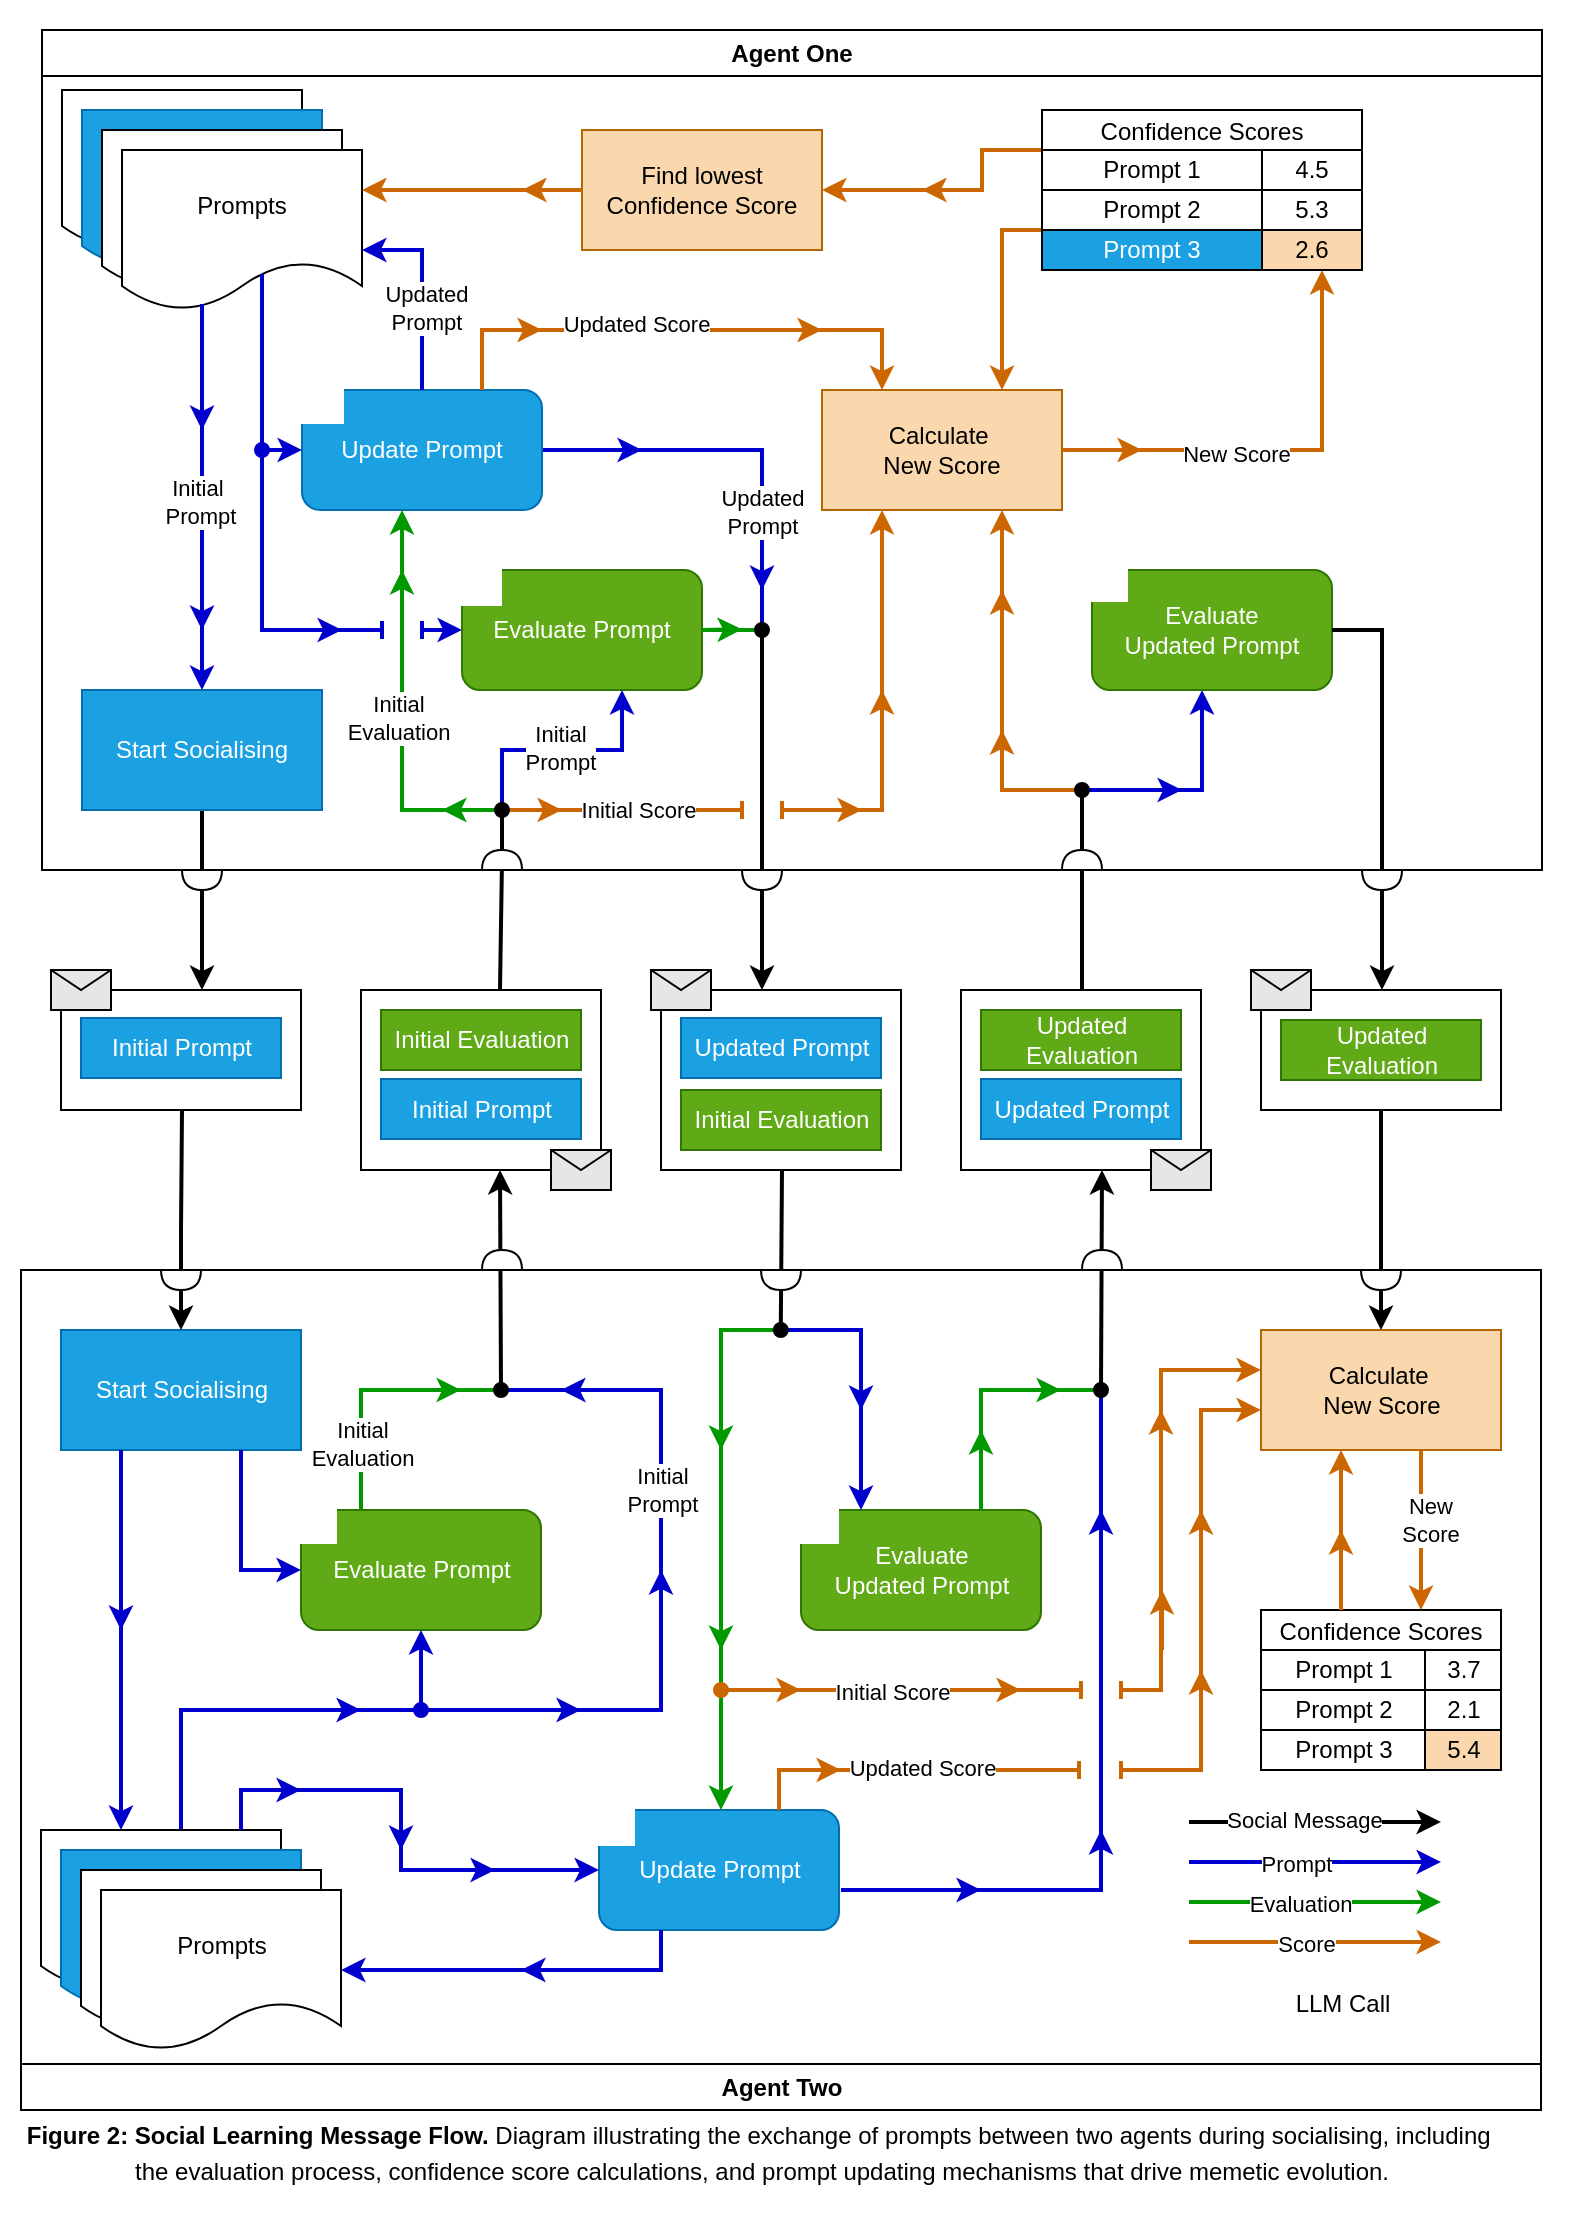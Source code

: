 <mxfile version="26.1.0">
  <diagram name="Page-1" id="iqPSVVqtBokqhcwBR_CY">
    <mxGraphModel grid="0" page="1" gridSize="10" guides="1" tooltips="1" connect="1" arrows="1" fold="1" pageScale="1" pageWidth="850" pageHeight="1100" background="none" math="0" shadow="0">
      <root>
        <mxCell id="0" />
        <mxCell id="1" parent="0" />
        <mxCell id="MyfAIEl0TEhj5KPefulC-456" value="" style="rounded=0;whiteSpace=wrap;html=1;strokeColor=none;" vertex="1" parent="1">
          <mxGeometry x="-1" y="5" width="786" height="1099" as="geometry" />
        </mxCell>
        <mxCell id="MyfAIEl0TEhj5KPefulC-187" value="" style="endArrow=classic;html=1;rounded=0;strokeColor=#CC6600;strokeWidth=2;" edge="1" parent="1">
          <mxGeometry width="50" height="50" relative="1" as="geometry">
            <mxPoint x="520" y="80" as="sourcePoint" />
            <mxPoint x="410" y="100" as="targetPoint" />
            <Array as="points">
              <mxPoint x="490" y="80" />
              <mxPoint x="490" y="100" />
            </Array>
          </mxGeometry>
        </mxCell>
        <mxCell id="MyfAIEl0TEhj5KPefulC-199" value="" style="endArrow=none;html=1;rounded=0;exitX=1;exitY=0.5;exitDx=0;exitDy=0;endFill=0;strokeColor=#0000CC;strokeWidth=2;" edge="1" parent="1" source="MyfAIEl0TEhj5KPefulC-154">
          <mxGeometry width="50" height="50" relative="1" as="geometry">
            <mxPoint x="290" y="227" as="sourcePoint" />
            <mxPoint x="380" y="320" as="targetPoint" />
            <Array as="points">
              <mxPoint x="380" y="230" />
            </Array>
          </mxGeometry>
        </mxCell>
        <mxCell id="MyfAIEl0TEhj5KPefulC-258" value="Updated&lt;div&gt;Prompt&lt;/div&gt;" style="edgeLabel;html=1;align=center;verticalAlign=middle;resizable=0;points=[];" connectable="0" vertex="1" parent="MyfAIEl0TEhj5KPefulC-199">
          <mxGeometry x="0.493" y="1" relative="1" as="geometry">
            <mxPoint x="-1" y="-9" as="offset" />
          </mxGeometry>
        </mxCell>
        <mxCell id="MyfAIEl0TEhj5KPefulC-211" value="" style="endArrow=classic;html=1;rounded=0;startArrow=none;startFill=0;strokeColor=#0000CC;strokeWidth=2;" edge="1" parent="1">
          <mxGeometry width="50" height="50" relative="1" as="geometry">
            <mxPoint x="540" y="400" as="sourcePoint" />
            <mxPoint x="600" y="350" as="targetPoint" />
            <Array as="points">
              <mxPoint x="600" y="400" />
            </Array>
          </mxGeometry>
        </mxCell>
        <mxCell id="MyfAIEl0TEhj5KPefulC-255" value="Initial&lt;div&gt;Evaluation&lt;/div&gt;" style="endArrow=none;html=1;rounded=0;endFill=0;strokeColor=#009900;strokeWidth=2;" edge="1" parent="1">
          <mxGeometry x="-0.385" width="50" height="50" relative="1" as="geometry">
            <mxPoint x="179.5" y="770" as="sourcePoint" />
            <mxPoint x="249.5" y="700" as="targetPoint" />
            <Array as="points">
              <mxPoint x="179.5" y="700" />
            </Array>
            <mxPoint as="offset" />
          </mxGeometry>
        </mxCell>
        <mxCell id="MyfAIEl0TEhj5KPefulC-144" value="Agent Two" style="swimlane;whiteSpace=wrap;html=1;container=0;flipV=1;" vertex="1" parent="1">
          <mxGeometry x="9.5" y="640" width="760" height="420" as="geometry" />
        </mxCell>
        <mxCell id="MyfAIEl0TEhj5KPefulC-244" value="" style="endArrow=none;html=1;rounded=0;strokeColor=#0000CC;strokeWidth=2;endFill=0;" edge="1" parent="MyfAIEl0TEhj5KPefulC-144">
          <mxGeometry width="50" height="50" relative="1" as="geometry">
            <mxPoint x="80" y="280" as="sourcePoint" />
            <mxPoint x="240" y="60" as="targetPoint" />
            <Array as="points">
              <mxPoint x="80" y="220" />
              <mxPoint x="320" y="220" />
              <mxPoint x="320" y="60" />
            </Array>
          </mxGeometry>
        </mxCell>
        <mxCell id="MyfAIEl0TEhj5KPefulC-256" value="Initial&lt;div&gt;Prompt&lt;/div&gt;" style="edgeLabel;html=1;align=center;verticalAlign=middle;resizable=0;points=[];" connectable="0" vertex="1" parent="MyfAIEl0TEhj5KPefulC-244">
          <mxGeometry x="-0.119" y="-1" relative="1" as="geometry">
            <mxPoint x="62" y="-111" as="offset" />
          </mxGeometry>
        </mxCell>
        <mxCell id="MyfAIEl0TEhj5KPefulC-145" value="" style="shape=document;whiteSpace=wrap;html=1;boundedLbl=1;" vertex="1" parent="MyfAIEl0TEhj5KPefulC-144">
          <mxGeometry x="10" y="280" width="120" height="80" as="geometry" />
        </mxCell>
        <mxCell id="MyfAIEl0TEhj5KPefulC-146" value="" style="shape=document;whiteSpace=wrap;html=1;boundedLbl=1;fillColor=#1ba1e2;strokeColor=#006EAF;fontColor=#ffffff;" vertex="1" parent="MyfAIEl0TEhj5KPefulC-144">
          <mxGeometry x="20" y="290" width="120" height="80" as="geometry" />
        </mxCell>
        <mxCell id="MyfAIEl0TEhj5KPefulC-147" value="" style="shape=document;whiteSpace=wrap;html=1;boundedLbl=1;" vertex="1" parent="MyfAIEl0TEhj5KPefulC-144">
          <mxGeometry x="30" y="300" width="120" height="80" as="geometry" />
        </mxCell>
        <mxCell id="MyfAIEl0TEhj5KPefulC-148" value="Prompts" style="shape=document;whiteSpace=wrap;html=1;boundedLbl=1;" vertex="1" parent="MyfAIEl0TEhj5KPefulC-144">
          <mxGeometry x="40" y="310" width="120" height="80" as="geometry" />
        </mxCell>
        <mxCell id="MyfAIEl0TEhj5KPefulC-228" value="Start Socialising" style="rounded=0;whiteSpace=wrap;html=1;fillColor=#1ba1e2;strokeColor=#006EAF;fontColor=#ffffff;" vertex="1" parent="MyfAIEl0TEhj5KPefulC-144">
          <mxGeometry x="20" y="30" width="120" height="60" as="geometry" />
        </mxCell>
        <mxCell id="MyfAIEl0TEhj5KPefulC-237" value="" style="endArrow=classic;html=1;rounded=0;strokeColor=#0000CC;strokeWidth=2;exitX=0.25;exitY=1;exitDx=0;exitDy=0;" edge="1" parent="MyfAIEl0TEhj5KPefulC-144" source="MyfAIEl0TEhj5KPefulC-228">
          <mxGeometry width="50" height="50" relative="1" as="geometry">
            <mxPoint x="60" y="180" as="sourcePoint" />
            <mxPoint x="50" y="280" as="targetPoint" />
          </mxGeometry>
        </mxCell>
        <mxCell id="MyfAIEl0TEhj5KPefulC-203" value="Evaluate&lt;div&gt;Updated Prompt&lt;/div&gt;" style="rounded=1;whiteSpace=wrap;html=1;fillColor=#60a917;strokeColor=#2D7600;fontColor=#ffffff;" vertex="1" parent="MyfAIEl0TEhj5KPefulC-144">
          <mxGeometry x="390" y="120" width="120" height="60" as="geometry" />
        </mxCell>
        <mxCell id="MyfAIEl0TEhj5KPefulC-204" value="Update Prompt" style="rounded=1;whiteSpace=wrap;html=1;fillColor=#1ba1e2;strokeColor=#006EAF;fontColor=#ffffff;" vertex="1" parent="MyfAIEl0TEhj5KPefulC-144">
          <mxGeometry x="289" y="270" width="120" height="60" as="geometry" />
        </mxCell>
        <mxCell id="MyfAIEl0TEhj5KPefulC-190" value="Evaluate Prompt" style="rounded=1;whiteSpace=wrap;html=1;fillColor=#60a917;strokeColor=#2D7600;fontColor=#ffffff;" vertex="1" parent="MyfAIEl0TEhj5KPefulC-144">
          <mxGeometry x="140" y="120" width="120" height="60" as="geometry" />
        </mxCell>
        <mxCell id="MyfAIEl0TEhj5KPefulC-243" value="" style="endArrow=classic;html=1;rounded=0;startArrow=none;startFill=0;strokeColor=#0000CC;strokeWidth=2;exitX=0.75;exitY=1;exitDx=0;exitDy=0;" edge="1" parent="MyfAIEl0TEhj5KPefulC-144" source="MyfAIEl0TEhj5KPefulC-228">
          <mxGeometry width="50" height="50" relative="1" as="geometry">
            <mxPoint x="120" y="90" as="sourcePoint" />
            <mxPoint x="140" y="150" as="targetPoint" />
            <Array as="points">
              <mxPoint x="110" y="150" />
            </Array>
          </mxGeometry>
        </mxCell>
        <mxCell id="MyfAIEl0TEhj5KPefulC-260" value="" style="endArrow=classic;html=1;rounded=0;strokeColor=#0000CC;strokeWidth=2;entryX=1;entryY=0.5;entryDx=0;entryDy=0;" edge="1" parent="MyfAIEl0TEhj5KPefulC-144" target="MyfAIEl0TEhj5KPefulC-148">
          <mxGeometry width="50" height="50" relative="1" as="geometry">
            <mxPoint x="320" y="330" as="sourcePoint" />
            <mxPoint x="160" y="340" as="targetPoint" />
            <Array as="points">
              <mxPoint x="320" y="350" />
            </Array>
          </mxGeometry>
        </mxCell>
        <mxCell id="MyfAIEl0TEhj5KPefulC-262" value="Calculate&amp;nbsp;&lt;div&gt;New Score&lt;/div&gt;" style="rounded=0;whiteSpace=wrap;html=1;fillColor=#fad7ac;strokeColor=#b46504;" vertex="1" parent="MyfAIEl0TEhj5KPefulC-144">
          <mxGeometry x="620" y="30" width="120" height="60" as="geometry" />
        </mxCell>
        <mxCell id="MyfAIEl0TEhj5KPefulC-263" value="Confidence Scores" style="shape=table;startSize=20;container=1;collapsible=0;childLayout=tableLayout;fontSize=12;" vertex="1" parent="MyfAIEl0TEhj5KPefulC-144">
          <mxGeometry x="620" y="170" width="120" height="80" as="geometry" />
        </mxCell>
        <mxCell id="MyfAIEl0TEhj5KPefulC-289" style="shape=tableRow;horizontal=0;startSize=0;swimlaneHead=0;swimlaneBody=0;strokeColor=inherit;top=0;left=0;bottom=0;right=0;collapsible=0;dropTarget=0;fillColor=none;points=[[0,0.5],[1,0.5]];portConstraint=eastwest;fontSize=16;" vertex="1" parent="MyfAIEl0TEhj5KPefulC-263">
          <mxGeometry y="20" width="120" height="20" as="geometry" />
        </mxCell>
        <mxCell id="MyfAIEl0TEhj5KPefulC-290" value="Prompt 1" style="shape=partialRectangle;html=1;whiteSpace=wrap;connectable=0;strokeColor=inherit;overflow=hidden;fillColor=none;top=0;left=0;bottom=0;right=0;pointerEvents=1;fontSize=12;" vertex="1" parent="MyfAIEl0TEhj5KPefulC-289">
          <mxGeometry width="82" height="20" as="geometry">
            <mxRectangle width="82" height="20" as="alternateBounds" />
          </mxGeometry>
        </mxCell>
        <mxCell id="MyfAIEl0TEhj5KPefulC-291" value="3.7" style="shape=partialRectangle;html=1;whiteSpace=wrap;connectable=0;strokeColor=inherit;overflow=hidden;fillColor=none;top=0;left=0;bottom=0;right=0;pointerEvents=1;fontSize=12;" vertex="1" parent="MyfAIEl0TEhj5KPefulC-289">
          <mxGeometry x="82" width="38" height="20" as="geometry">
            <mxRectangle width="38" height="20" as="alternateBounds" />
          </mxGeometry>
        </mxCell>
        <mxCell id="MyfAIEl0TEhj5KPefulC-264" value="" style="shape=tableRow;horizontal=0;startSize=0;swimlaneHead=0;swimlaneBody=0;strokeColor=inherit;top=0;left=0;bottom=0;right=0;collapsible=0;dropTarget=0;fillColor=none;points=[[0,0.5],[1,0.5]];portConstraint=eastwest;fontSize=16;" vertex="1" parent="MyfAIEl0TEhj5KPefulC-263">
          <mxGeometry y="40" width="120" height="20" as="geometry" />
        </mxCell>
        <mxCell id="MyfAIEl0TEhj5KPefulC-265" value="Prompt 2" style="shape=partialRectangle;html=1;whiteSpace=wrap;connectable=0;strokeColor=inherit;overflow=hidden;fillColor=none;top=0;left=0;bottom=0;right=0;pointerEvents=1;fontSize=12;" vertex="1" parent="MyfAIEl0TEhj5KPefulC-264">
          <mxGeometry width="82" height="20" as="geometry">
            <mxRectangle width="82" height="20" as="alternateBounds" />
          </mxGeometry>
        </mxCell>
        <mxCell id="MyfAIEl0TEhj5KPefulC-266" value="2.1" style="shape=partialRectangle;html=1;whiteSpace=wrap;connectable=0;strokeColor=inherit;overflow=hidden;fillColor=none;top=0;left=0;bottom=0;right=0;pointerEvents=1;fontSize=12;" vertex="1" parent="MyfAIEl0TEhj5KPefulC-264">
          <mxGeometry x="82" width="38" height="20" as="geometry">
            <mxRectangle width="38" height="20" as="alternateBounds" />
          </mxGeometry>
        </mxCell>
        <mxCell id="MyfAIEl0TEhj5KPefulC-267" value="" style="shape=tableRow;horizontal=0;startSize=0;swimlaneHead=0;swimlaneBody=0;strokeColor=inherit;top=0;left=0;bottom=0;right=0;collapsible=0;dropTarget=0;fillColor=none;points=[[0,0.5],[1,0.5]];portConstraint=eastwest;fontSize=16;" vertex="1" parent="MyfAIEl0TEhj5KPefulC-263">
          <mxGeometry y="60" width="120" height="20" as="geometry" />
        </mxCell>
        <mxCell id="MyfAIEl0TEhj5KPefulC-268" value="Prompt 3" style="shape=partialRectangle;html=1;whiteSpace=wrap;connectable=0;strokeColor=inherit;overflow=hidden;fillColor=none;top=0;left=0;bottom=0;right=0;pointerEvents=1;fontSize=12;" vertex="1" parent="MyfAIEl0TEhj5KPefulC-267">
          <mxGeometry width="82" height="20" as="geometry">
            <mxRectangle width="82" height="20" as="alternateBounds" />
          </mxGeometry>
        </mxCell>
        <mxCell id="MyfAIEl0TEhj5KPefulC-269" value="5.4" style="shape=partialRectangle;html=1;whiteSpace=wrap;connectable=0;strokeColor=#b46504;overflow=hidden;fillColor=#fad7ac;top=0;left=0;bottom=0;right=0;pointerEvents=1;fontSize=12;" vertex="1" parent="MyfAIEl0TEhj5KPefulC-267">
          <mxGeometry x="82" width="38" height="20" as="geometry">
            <mxRectangle width="38" height="20" as="alternateBounds" />
          </mxGeometry>
        </mxCell>
        <mxCell id="MyfAIEl0TEhj5KPefulC-274" value="" style="endArrow=classic;html=1;rounded=0;startArrow=none;startFill=0;strokeColor=#0000CC;strokeWidth=2;entryX=0.25;entryY=0;entryDx=0;entryDy=0;" edge="1" parent="MyfAIEl0TEhj5KPefulC-144" target="MyfAIEl0TEhj5KPefulC-203">
          <mxGeometry width="50" height="50" relative="1" as="geometry">
            <mxPoint x="380" y="30" as="sourcePoint" />
            <mxPoint x="430" y="110" as="targetPoint" />
            <Array as="points">
              <mxPoint x="420" y="30" />
            </Array>
          </mxGeometry>
        </mxCell>
        <mxCell id="MyfAIEl0TEhj5KPefulC-275" value="" style="endArrow=none;html=1;rounded=0;strokeColor=#0000CC;strokeWidth=2;endFill=0;" edge="1" parent="MyfAIEl0TEhj5KPefulC-144">
          <mxGeometry width="50" height="50" relative="1" as="geometry">
            <mxPoint x="410" y="310" as="sourcePoint" />
            <mxPoint x="540" y="60" as="targetPoint" />
            <Array as="points">
              <mxPoint x="540" y="310" />
            </Array>
          </mxGeometry>
        </mxCell>
        <mxCell id="MyfAIEl0TEhj5KPefulC-276" value="" style="endArrow=none;html=1;rounded=0;strokeColor=#009900;strokeWidth=2;exitX=0.75;exitY=0;exitDx=0;exitDy=0;endFill=0;" edge="1" parent="MyfAIEl0TEhj5KPefulC-144" source="MyfAIEl0TEhj5KPefulC-203">
          <mxGeometry width="50" height="50" relative="1" as="geometry">
            <mxPoint x="500" y="30" as="sourcePoint" />
            <mxPoint x="540" y="60" as="targetPoint" />
            <Array as="points">
              <mxPoint x="480" y="60" />
            </Array>
          </mxGeometry>
        </mxCell>
        <mxCell id="MyfAIEl0TEhj5KPefulC-280" value="" style="endArrow=classic;html=1;rounded=0;strokeColor=#CC6600;strokeWidth=2;startArrow=baseDash;startFill=0;" edge="1" parent="MyfAIEl0TEhj5KPefulC-144">
          <mxGeometry width="50" height="50" relative="1" as="geometry">
            <mxPoint x="550" y="210" as="sourcePoint" />
            <mxPoint x="620" y="50" as="targetPoint" />
            <Array as="points">
              <mxPoint x="570" y="210" />
              <mxPoint x="570" y="50" />
            </Array>
          </mxGeometry>
        </mxCell>
        <mxCell id="MyfAIEl0TEhj5KPefulC-282" value="" style="endArrow=baseDash;html=1;rounded=0;strokeWidth=2;strokeColor=#CC6600;startArrow=none;startFill=0;endFill=0;exitX=0.75;exitY=0;exitDx=0;exitDy=0;" edge="1" parent="MyfAIEl0TEhj5KPefulC-144" source="MyfAIEl0TEhj5KPefulC-204">
          <mxGeometry width="50" height="50" relative="1" as="geometry">
            <mxPoint x="409" y="250" as="sourcePoint" />
            <mxPoint x="529" y="250" as="targetPoint" />
            <Array as="points">
              <mxPoint x="379" y="250" />
            </Array>
          </mxGeometry>
        </mxCell>
        <mxCell id="MyfAIEl0TEhj5KPefulC-285" value="Updated Score" style="edgeLabel;html=1;align=center;verticalAlign=middle;resizable=0;points=[];" connectable="0" vertex="1" parent="MyfAIEl0TEhj5KPefulC-282">
          <mxGeometry x="-0.113" y="1" relative="1" as="geometry">
            <mxPoint x="16" as="offset" />
          </mxGeometry>
        </mxCell>
        <mxCell id="MyfAIEl0TEhj5KPefulC-283" value="" style="endArrow=classic;html=1;rounded=0;strokeColor=#CC6600;strokeWidth=2;startArrow=baseDash;startFill=0;" edge="1" parent="MyfAIEl0TEhj5KPefulC-144">
          <mxGeometry width="50" height="50" relative="1" as="geometry">
            <mxPoint x="550" y="250" as="sourcePoint" />
            <mxPoint x="620" y="70" as="targetPoint" />
            <Array as="points">
              <mxPoint x="590" y="250" />
              <mxPoint x="590" y="70" />
            </Array>
          </mxGeometry>
        </mxCell>
        <mxCell id="MyfAIEl0TEhj5KPefulC-286" value="" style="endArrow=classic;html=1;rounded=0;strokeColor=#CC6600;strokeWidth=2;endFill=1;" edge="1" parent="MyfAIEl0TEhj5KPefulC-144">
          <mxGeometry width="50" height="50" relative="1" as="geometry">
            <mxPoint x="660" y="170" as="sourcePoint" />
            <mxPoint x="660" y="90" as="targetPoint" />
            <Array as="points">
              <mxPoint x="660" y="150" />
            </Array>
          </mxGeometry>
        </mxCell>
        <mxCell id="MyfAIEl0TEhj5KPefulC-287" value="" style="endArrow=none;html=1;rounded=0;strokeColor=#CC6600;strokeWidth=2;endFill=0;startArrow=classic;startFill=1;" edge="1" parent="MyfAIEl0TEhj5KPefulC-144">
          <mxGeometry width="50" height="50" relative="1" as="geometry">
            <mxPoint x="700" y="170" as="sourcePoint" />
            <mxPoint x="700" y="90" as="targetPoint" />
            <Array as="points">
              <mxPoint x="700" y="140" />
            </Array>
          </mxGeometry>
        </mxCell>
        <mxCell id="MyfAIEl0TEhj5KPefulC-299" value="New&lt;div&gt;Score&lt;/div&gt;" style="edgeLabel;html=1;align=center;verticalAlign=middle;resizable=0;points=[];" connectable="0" vertex="1" parent="MyfAIEl0TEhj5KPefulC-287">
          <mxGeometry x="0.145" y="-4" relative="1" as="geometry">
            <mxPoint y="1" as="offset" />
          </mxGeometry>
        </mxCell>
        <mxCell id="MyfAIEl0TEhj5KPefulC-295" value="" style="shape=image;html=1;verticalAlign=top;verticalLabelPosition=bottom;labelBackgroundColor=#ffffff;imageAspect=0;aspect=fixed;image=https://cdn0.iconfinder.com/data/icons/phosphor-duotone-vol-3/256/robot-duotone-128.png;imageBackground=default;" vertex="1" parent="MyfAIEl0TEhj5KPefulC-144">
          <mxGeometry x="122" y="101" width="36" height="36" as="geometry" />
        </mxCell>
        <mxCell id="MyfAIEl0TEhj5KPefulC-296" value="" style="shape=image;html=1;verticalAlign=top;verticalLabelPosition=bottom;labelBackgroundColor=#ffffff;imageAspect=0;aspect=fixed;image=https://cdn0.iconfinder.com/data/icons/phosphor-duotone-vol-3/256/robot-duotone-128.png;imageBackground=default;" vertex="1" parent="MyfAIEl0TEhj5KPefulC-144">
          <mxGeometry x="373" y="101" width="36" height="36" as="geometry" />
        </mxCell>
        <mxCell id="MyfAIEl0TEhj5KPefulC-297" value="" style="shape=image;html=1;verticalAlign=top;verticalLabelPosition=bottom;labelBackgroundColor=#ffffff;imageAspect=0;aspect=fixed;image=https://cdn0.iconfinder.com/data/icons/phosphor-duotone-vol-3/256/robot-duotone-128.png;imageBackground=default;" vertex="1" parent="MyfAIEl0TEhj5KPefulC-144">
          <mxGeometry x="271" y="252" width="36" height="36" as="geometry" />
        </mxCell>
        <mxCell id="MyfAIEl0TEhj5KPefulC-305" value="" style="endArrow=classic;html=1;rounded=0;strokeWidth=2;strokeColor=#009900;" edge="1" parent="MyfAIEl0TEhj5KPefulC-144">
          <mxGeometry width="50" height="50" relative="1" as="geometry">
            <mxPoint x="200" y="60" as="sourcePoint" />
            <mxPoint x="220" y="60" as="targetPoint" />
          </mxGeometry>
        </mxCell>
        <mxCell id="MyfAIEl0TEhj5KPefulC-306" value="" style="endArrow=classic;html=1;rounded=0;strokeWidth=2;strokeColor=#009900;" edge="1" parent="MyfAIEl0TEhj5KPefulC-144">
          <mxGeometry width="50" height="50" relative="1" as="geometry">
            <mxPoint x="500" y="60" as="sourcePoint" />
            <mxPoint x="520" y="60" as="targetPoint" />
          </mxGeometry>
        </mxCell>
        <mxCell id="MyfAIEl0TEhj5KPefulC-371" value="" style="shape=image;html=1;verticalAlign=top;verticalLabelPosition=bottom;labelBackgroundColor=#ffffff;imageAspect=0;aspect=fixed;image=https://cdn0.iconfinder.com/data/icons/phosphor-duotone-vol-3/256/robot-duotone-128.png;imageBackground=default;" vertex="1" parent="MyfAIEl0TEhj5KPefulC-144">
          <mxGeometry x="589" y="349" width="36" height="36" as="geometry" />
        </mxCell>
        <mxCell id="MyfAIEl0TEhj5KPefulC-372" value="" style="endArrow=classic;html=1;rounded=0;strokeWidth=2;" edge="1" parent="MyfAIEl0TEhj5KPefulC-144">
          <mxGeometry width="50" height="50" relative="1" as="geometry">
            <mxPoint x="584" y="276" as="sourcePoint" />
            <mxPoint x="710" y="276" as="targetPoint" />
          </mxGeometry>
        </mxCell>
        <mxCell id="MyfAIEl0TEhj5KPefulC-376" value="Social Message" style="edgeLabel;html=1;align=center;verticalAlign=middle;resizable=0;points=[];" connectable="0" vertex="1" parent="MyfAIEl0TEhj5KPefulC-372">
          <mxGeometry x="-0.086" y="1" relative="1" as="geometry">
            <mxPoint as="offset" />
          </mxGeometry>
        </mxCell>
        <mxCell id="MyfAIEl0TEhj5KPefulC-375" value="" style="endArrow=classic;html=1;rounded=0;strokeWidth=2;strokeColor=#CC6600;" edge="1" parent="MyfAIEl0TEhj5KPefulC-144">
          <mxGeometry width="50" height="50" relative="1" as="geometry">
            <mxPoint x="584" y="336" as="sourcePoint" />
            <mxPoint x="710" y="336" as="targetPoint" />
          </mxGeometry>
        </mxCell>
        <mxCell id="MyfAIEl0TEhj5KPefulC-379" value="Score" style="edgeLabel;html=1;align=center;verticalAlign=middle;resizable=0;points=[];" connectable="0" vertex="1" parent="MyfAIEl0TEhj5KPefulC-375">
          <mxGeometry x="-0.079" y="-1" relative="1" as="geometry">
            <mxPoint as="offset" />
          </mxGeometry>
        </mxCell>
        <mxCell id="MyfAIEl0TEhj5KPefulC-374" value="" style="endArrow=classic;html=1;rounded=0;strokeWidth=2;strokeColor=#009900;" edge="1" parent="MyfAIEl0TEhj5KPefulC-144">
          <mxGeometry width="50" height="50" relative="1" as="geometry">
            <mxPoint x="584" y="316" as="sourcePoint" />
            <mxPoint x="710" y="316" as="targetPoint" />
          </mxGeometry>
        </mxCell>
        <mxCell id="MyfAIEl0TEhj5KPefulC-378" value="Evaluation" style="edgeLabel;html=1;align=center;verticalAlign=middle;resizable=0;points=[];" connectable="0" vertex="1" parent="MyfAIEl0TEhj5KPefulC-374">
          <mxGeometry x="-0.126" y="-1" relative="1" as="geometry">
            <mxPoint as="offset" />
          </mxGeometry>
        </mxCell>
        <mxCell id="MyfAIEl0TEhj5KPefulC-373" value="" style="endArrow=classic;html=1;rounded=0;strokeWidth=2;strokeColor=#0000CC;" edge="1" parent="MyfAIEl0TEhj5KPefulC-144">
          <mxGeometry width="50" height="50" relative="1" as="geometry">
            <mxPoint x="584" y="296" as="sourcePoint" />
            <mxPoint x="710" y="296" as="targetPoint" />
          </mxGeometry>
        </mxCell>
        <mxCell id="MyfAIEl0TEhj5KPefulC-377" value="Prompt" style="edgeLabel;html=1;align=center;verticalAlign=middle;resizable=0;points=[];" connectable="0" vertex="1" parent="MyfAIEl0TEhj5KPefulC-373">
          <mxGeometry x="-0.159" y="-1" relative="1" as="geometry">
            <mxPoint as="offset" />
          </mxGeometry>
        </mxCell>
        <mxCell id="MyfAIEl0TEhj5KPefulC-380" value="LLM Call" style="text;html=1;align=center;verticalAlign=middle;resizable=0;points=[];autosize=1;strokeColor=none;fillColor=none;" vertex="1" parent="MyfAIEl0TEhj5KPefulC-144">
          <mxGeometry x="625" y="352" width="70" height="30" as="geometry" />
        </mxCell>
        <mxCell id="MyfAIEl0TEhj5KPefulC-387" value="" style="rounded=0;whiteSpace=wrap;html=1;fillColor=none;" vertex="1" parent="MyfAIEl0TEhj5KPefulC-144">
          <mxGeometry x="702" y="230" width="38" height="20" as="geometry" />
        </mxCell>
        <mxCell id="MyfAIEl0TEhj5KPefulC-389" value="" style="endArrow=classic;html=1;rounded=0;strokeWidth=2;strokeColor=#009900;" edge="1" parent="MyfAIEl0TEhj5KPefulC-144">
          <mxGeometry width="50" height="50" relative="1" as="geometry">
            <mxPoint x="350" y="60" as="sourcePoint" />
            <mxPoint x="350" y="90" as="targetPoint" />
          </mxGeometry>
        </mxCell>
        <mxCell id="MyfAIEl0TEhj5KPefulC-393" value="" style="endArrow=classic;html=1;rounded=0;strokeWidth=2;strokeColor=#009900;" edge="1" parent="MyfAIEl0TEhj5KPefulC-144">
          <mxGeometry width="50" height="50" relative="1" as="geometry">
            <mxPoint x="350" y="160" as="sourcePoint" />
            <mxPoint x="350" y="190" as="targetPoint" />
          </mxGeometry>
        </mxCell>
        <mxCell id="MyfAIEl0TEhj5KPefulC-395" value="" style="endArrow=classic;html=1;rounded=0;strokeWidth=2;strokeColor=#0000CC;" edge="1" parent="MyfAIEl0TEhj5KPefulC-144">
          <mxGeometry width="50" height="50" relative="1" as="geometry">
            <mxPoint x="140" y="220" as="sourcePoint" />
            <mxPoint x="170" y="220" as="targetPoint" />
          </mxGeometry>
        </mxCell>
        <mxCell id="MyfAIEl0TEhj5KPefulC-401" value="" style="endArrow=classic;html=1;rounded=0;strokeWidth=2;strokeColor=#0000CC;" edge="1" parent="MyfAIEl0TEhj5KPefulC-144">
          <mxGeometry width="50" height="50" relative="1" as="geometry">
            <mxPoint x="450" y="310" as="sourcePoint" />
            <mxPoint x="480" y="310" as="targetPoint" />
          </mxGeometry>
        </mxCell>
        <mxCell id="MyfAIEl0TEhj5KPefulC-398" value="" style="endArrow=classic;html=1;rounded=0;strokeWidth=2;strokeColor=#0000CC;" edge="1" parent="MyfAIEl0TEhj5KPefulC-144">
          <mxGeometry width="50" height="50" relative="1" as="geometry">
            <mxPoint x="250" y="220" as="sourcePoint" />
            <mxPoint x="280" y="220" as="targetPoint" />
          </mxGeometry>
        </mxCell>
        <mxCell id="MyfAIEl0TEhj5KPefulC-406" value="" style="endArrow=classic;html=1;rounded=0;strokeWidth=2;strokeColor=#0000CC;" edge="1" parent="MyfAIEl0TEhj5KPefulC-144">
          <mxGeometry width="50" height="50" relative="1" as="geometry">
            <mxPoint x="50" y="140" as="sourcePoint" />
            <mxPoint x="50" y="180" as="targetPoint" />
          </mxGeometry>
        </mxCell>
        <mxCell id="MyfAIEl0TEhj5KPefulC-407" value="" style="endArrow=classic;html=1;rounded=0;strokeWidth=2;strokeColor=#0000CC;" edge="1" parent="MyfAIEl0TEhj5KPefulC-144">
          <mxGeometry width="50" height="50" relative="1" as="geometry">
            <mxPoint x="540" y="310" as="sourcePoint" />
            <mxPoint x="540" y="280" as="targetPoint" />
          </mxGeometry>
        </mxCell>
        <mxCell id="MyfAIEl0TEhj5KPefulC-410" value="" style="endArrow=classic;html=1;rounded=0;strokeWidth=2;strokeColor=#0000CC;" edge="1" parent="MyfAIEl0TEhj5KPefulC-144">
          <mxGeometry width="50" height="50" relative="1" as="geometry">
            <mxPoint x="280" y="350" as="sourcePoint" />
            <mxPoint x="250" y="350" as="targetPoint" />
          </mxGeometry>
        </mxCell>
        <mxCell id="MyfAIEl0TEhj5KPefulC-409" value="" style="endArrow=classic;html=1;rounded=0;strokeWidth=2;strokeColor=#0000CC;" edge="1" parent="MyfAIEl0TEhj5KPefulC-144">
          <mxGeometry width="50" height="50" relative="1" as="geometry">
            <mxPoint x="420" y="40" as="sourcePoint" />
            <mxPoint x="420" y="70" as="targetPoint" />
          </mxGeometry>
        </mxCell>
        <mxCell id="MyfAIEl0TEhj5KPefulC-452" value="" style="endArrow=classic;html=1;rounded=0;strokeWidth=2;strokeColor=#CC6600;" edge="1" parent="MyfAIEl0TEhj5KPefulC-144">
          <mxGeometry width="50" height="50" relative="1" as="geometry">
            <mxPoint x="570" y="100" as="sourcePoint" />
            <mxPoint x="570" y="70" as="targetPoint" />
          </mxGeometry>
        </mxCell>
        <mxCell id="MyfAIEl0TEhj5KPefulC-451" value="" style="endArrow=classic;html=1;rounded=0;strokeWidth=2;strokeColor=#CC6600;" edge="1" parent="MyfAIEl0TEhj5KPefulC-144">
          <mxGeometry width="50" height="50" relative="1" as="geometry">
            <mxPoint x="660" y="160" as="sourcePoint" />
            <mxPoint x="660" y="130" as="targetPoint" />
          </mxGeometry>
        </mxCell>
        <mxCell id="MyfAIEl0TEhj5KPefulC-447" value="" style="endArrow=classic;html=1;rounded=0;strokeWidth=2;strokeColor=#CC6600;" edge="1" parent="MyfAIEl0TEhj5KPefulC-144">
          <mxGeometry width="50" height="50" relative="1" as="geometry">
            <mxPoint x="590" y="150" as="sourcePoint" />
            <mxPoint x="590" y="120" as="targetPoint" />
          </mxGeometry>
        </mxCell>
        <mxCell id="MyfAIEl0TEhj5KPefulC-450" value="" style="endArrow=classic;html=1;rounded=0;strokeWidth=2;strokeColor=#CC6600;" edge="1" parent="MyfAIEl0TEhj5KPefulC-144">
          <mxGeometry width="50" height="50" relative="1" as="geometry">
            <mxPoint x="590" y="230" as="sourcePoint" />
            <mxPoint x="590" y="200" as="targetPoint" />
          </mxGeometry>
        </mxCell>
        <mxCell id="MyfAIEl0TEhj5KPefulC-448" value="" style="endArrow=classic;html=1;rounded=0;strokeWidth=2;strokeColor=#CC6600;" edge="1" parent="MyfAIEl0TEhj5KPefulC-144">
          <mxGeometry width="50" height="50" relative="1" as="geometry">
            <mxPoint x="570.5" y="190" as="sourcePoint" />
            <mxPoint x="570.5" y="160" as="targetPoint" />
          </mxGeometry>
        </mxCell>
        <mxCell id="MyfAIEl0TEhj5KPefulC-449" value="" style="endArrow=classic;html=1;rounded=0;strokeWidth=2;strokeColor=#CC6600;" edge="1" parent="MyfAIEl0TEhj5KPefulC-144">
          <mxGeometry width="50" height="50" relative="1" as="geometry">
            <mxPoint x="470" y="210" as="sourcePoint" />
            <mxPoint x="500" y="210" as="targetPoint" />
          </mxGeometry>
        </mxCell>
        <mxCell id="MyfAIEl0TEhj5KPefulC-453" value="" style="endArrow=classic;html=1;rounded=0;strokeWidth=2;strokeColor=#CC6600;" edge="1" parent="MyfAIEl0TEhj5KPefulC-144">
          <mxGeometry width="50" height="50" relative="1" as="geometry">
            <mxPoint x="380" y="250" as="sourcePoint" />
            <mxPoint x="410" y="250" as="targetPoint" />
          </mxGeometry>
        </mxCell>
        <mxCell id="MyfAIEl0TEhj5KPefulC-454" value="" style="endArrow=classic;html=1;rounded=0;strokeWidth=2;strokeColor=#CC6600;" edge="1" parent="MyfAIEl0TEhj5KPefulC-144">
          <mxGeometry width="50" height="50" relative="1" as="geometry">
            <mxPoint x="360" y="210" as="sourcePoint" />
            <mxPoint x="390" y="210" as="targetPoint" />
          </mxGeometry>
        </mxCell>
        <mxCell id="MyfAIEl0TEhj5KPefulC-417" value="" style="rounded=0;whiteSpace=wrap;html=1;" vertex="1" parent="1">
          <mxGeometry x="329.5" y="500" width="120" height="90" as="geometry" />
        </mxCell>
        <mxCell id="MyfAIEl0TEhj5KPefulC-414" value="" style="rounded=0;whiteSpace=wrap;html=1;" vertex="1" parent="1">
          <mxGeometry x="29.5" y="500" width="120" height="60" as="geometry" />
        </mxCell>
        <mxCell id="MyfAIEl0TEhj5KPefulC-261" value="" style="endArrow=classic;html=1;rounded=0;strokeColor=#009900;strokeWidth=2;" edge="1" parent="1">
          <mxGeometry width="50" height="50" relative="1" as="geometry">
            <mxPoint x="389.5" y="670" as="sourcePoint" />
            <mxPoint x="359.5" y="910" as="targetPoint" />
            <Array as="points">
              <mxPoint x="359.5" y="670" />
            </Array>
          </mxGeometry>
        </mxCell>
        <mxCell id="MyfAIEl0TEhj5KPefulC-248" value="" style="endArrow=none;html=1;rounded=0;exitX=1;exitY=0.5;exitDx=0;exitDy=0;strokeColor=#009900;strokeWidth=2;" edge="1" parent="1" source="MyfAIEl0TEhj5KPefulC-150">
          <mxGeometry width="50" height="50" relative="1" as="geometry">
            <mxPoint x="320" y="330" as="sourcePoint" />
            <mxPoint x="380" y="320" as="targetPoint" />
          </mxGeometry>
        </mxCell>
        <mxCell id="MyfAIEl0TEhj5KPefulC-139" value="Agent One" style="swimlane;whiteSpace=wrap;html=1;container=0;" vertex="1" parent="1">
          <mxGeometry x="20" y="20" width="750" height="420" as="geometry" />
        </mxCell>
        <mxCell id="MyfAIEl0TEhj5KPefulC-392" value="" style="endArrow=classic;html=1;rounded=0;strokeWidth=2;strokeColor=#0000CC;" edge="1" parent="MyfAIEl0TEhj5KPefulC-139">
          <mxGeometry width="50" height="50" relative="1" as="geometry">
            <mxPoint x="80" y="170" as="sourcePoint" />
            <mxPoint x="80" y="200" as="targetPoint" />
          </mxGeometry>
        </mxCell>
        <mxCell id="MyfAIEl0TEhj5KPefulC-445" value="" style="endArrow=classic;html=1;rounded=0;strokeWidth=2;strokeColor=#CC6600;" edge="1" parent="MyfAIEl0TEhj5KPefulC-139">
          <mxGeometry width="50" height="50" relative="1" as="geometry">
            <mxPoint x="460" y="80" as="sourcePoint" />
            <mxPoint x="440" y="80" as="targetPoint" />
          </mxGeometry>
        </mxCell>
        <mxCell id="MyfAIEl0TEhj5KPefulC-394" value="" style="endArrow=classic;html=1;rounded=0;strokeWidth=2;strokeColor=#CC6600;" edge="1" parent="MyfAIEl0TEhj5KPefulC-139">
          <mxGeometry width="50" height="50" relative="1" as="geometry">
            <mxPoint x="260" y="80" as="sourcePoint" />
            <mxPoint x="240" y="80" as="targetPoint" />
          </mxGeometry>
        </mxCell>
        <mxCell id="MyfAIEl0TEhj5KPefulC-443" value="" style="endArrow=classic;html=1;rounded=0;strokeWidth=2;strokeColor=#CC6600;" edge="1" parent="MyfAIEl0TEhj5KPefulC-139">
          <mxGeometry width="50" height="50" relative="1" as="geometry">
            <mxPoint x="480" y="310" as="sourcePoint" />
            <mxPoint x="480" y="280" as="targetPoint" />
          </mxGeometry>
        </mxCell>
        <mxCell id="MyfAIEl0TEhj5KPefulC-189" value="" style="endArrow=classic;html=1;rounded=0;strokeColor=#0000CC;strokeWidth=2;entryX=0;entryY=0.5;entryDx=0;entryDy=0;" edge="1" parent="1" target="MyfAIEl0TEhj5KPefulC-204">
          <mxGeometry width="50" height="50" relative="1" as="geometry">
            <mxPoint x="119.5" y="920" as="sourcePoint" />
            <mxPoint x="299.5" y="900" as="targetPoint" />
            <Array as="points">
              <mxPoint x="119.5" y="900" />
              <mxPoint x="199.5" y="900" />
              <mxPoint x="199.5" y="940" />
            </Array>
          </mxGeometry>
        </mxCell>
        <mxCell id="MyfAIEl0TEhj5KPefulC-210" value="" style="endArrow=classic;html=1;rounded=0;strokeColor=#CC6600;strokeWidth=2;" edge="1" parent="1">
          <mxGeometry width="50" height="50" relative="1" as="geometry">
            <mxPoint x="540" y="400" as="sourcePoint" />
            <mxPoint x="500" y="260" as="targetPoint" />
            <Array as="points">
              <mxPoint x="540" y="400" />
              <mxPoint x="500" y="400" />
            </Array>
          </mxGeometry>
        </mxCell>
        <mxCell id="MyfAIEl0TEhj5KPefulC-188" value="" style="endArrow=classic;html=1;rounded=0;exitX=0.5;exitY=1;exitDx=0;exitDy=0;strokeColor=#000000;strokeWidth=2;" edge="1" parent="1" source="MyfAIEl0TEhj5KPefulC-129">
          <mxGeometry width="50" height="50" relative="1" as="geometry">
            <mxPoint x="89.583" y="410" as="sourcePoint" />
            <mxPoint x="100" y="500" as="targetPoint" />
          </mxGeometry>
        </mxCell>
        <mxCell id="MyfAIEl0TEhj5KPefulC-198" value="" style="endArrow=classic;html=1;rounded=0;strokeColor=#000000;strokeWidth=2;startArrow=oval;startFill=1;" edge="1" parent="1">
          <mxGeometry width="50" height="50" relative="1" as="geometry">
            <mxPoint x="380" y="320" as="sourcePoint" />
            <mxPoint x="380" y="500" as="targetPoint" />
            <Array as="points">
              <mxPoint x="380" y="320" />
            </Array>
          </mxGeometry>
        </mxCell>
        <mxCell id="MyfAIEl0TEhj5KPefulC-219" value="" style="endArrow=baseDash;html=1;rounded=0;endFill=0;strokeColor=#CC6600;strokeWidth=2;" edge="1" parent="1">
          <mxGeometry width="50" height="50" relative="1" as="geometry">
            <mxPoint x="250" y="410" as="sourcePoint" />
            <mxPoint x="370" y="410" as="targetPoint" />
          </mxGeometry>
        </mxCell>
        <mxCell id="MyfAIEl0TEhj5KPefulC-221" value="Initial Score" style="edgeLabel;html=1;align=center;verticalAlign=middle;resizable=0;points=[];" connectable="0" vertex="1" parent="MyfAIEl0TEhj5KPefulC-219">
          <mxGeometry x="-0.042" relative="1" as="geometry">
            <mxPoint x="10" as="offset" />
          </mxGeometry>
        </mxCell>
        <mxCell id="MyfAIEl0TEhj5KPefulC-226" value="" style="endArrow=classic;html=1;rounded=0;strokeColor=#CC6600;strokeWidth=2;" edge="1" parent="1">
          <mxGeometry width="50" height="50" relative="1" as="geometry">
            <mxPoint x="520" y="120" as="sourcePoint" />
            <mxPoint x="500" y="200" as="targetPoint" />
            <Array as="points">
              <mxPoint x="500" y="120" />
            </Array>
          </mxGeometry>
        </mxCell>
        <mxCell id="MyfAIEl0TEhj5KPefulC-230" value="" style="shape=or;whiteSpace=wrap;html=1;direction=south;" vertex="1" parent="1">
          <mxGeometry x="90" y="440" width="20" height="10" as="geometry" />
        </mxCell>
        <mxCell id="MyfAIEl0TEhj5KPefulC-232" value="" style="shape=or;whiteSpace=wrap;html=1;direction=south;" vertex="1" parent="1">
          <mxGeometry x="370" y="440" width="20" height="10" as="geometry" />
        </mxCell>
        <mxCell id="MyfAIEl0TEhj5KPefulC-236" value="" style="endArrow=none;html=1;rounded=0;endFill=0;strokeWidth=2;" edge="1" parent="1" target="MyfAIEl0TEhj5KPefulC-231">
          <mxGeometry width="50" height="50" relative="1" as="geometry">
            <mxPoint x="249" y="500" as="sourcePoint" />
            <mxPoint x="250" y="410" as="targetPoint" />
          </mxGeometry>
        </mxCell>
        <mxCell id="MyfAIEl0TEhj5KPefulC-241" value="" style="endArrow=classic;html=1;rounded=0;entryX=0;entryY=0.5;entryDx=0;entryDy=0;startArrow=baseDash;startFill=0;strokeColor=#0000CC;strokeWidth=2;" edge="1" parent="1" target="MyfAIEl0TEhj5KPefulC-150">
          <mxGeometry width="50" height="50" relative="1" as="geometry">
            <mxPoint x="210" y="320" as="sourcePoint" />
            <mxPoint x="500" y="240" as="targetPoint" />
          </mxGeometry>
        </mxCell>
        <mxCell id="MyfAIEl0TEhj5KPefulC-247" value="" style="endArrow=oval;html=1;rounded=0;startArrow=none;startFill=0;endFill=1;strokeWidth=2;" edge="1" parent="1">
          <mxGeometry width="50" height="50" relative="1" as="geometry">
            <mxPoint x="540" y="430" as="sourcePoint" />
            <mxPoint x="540" y="400" as="targetPoint" />
          </mxGeometry>
        </mxCell>
        <mxCell id="MyfAIEl0TEhj5KPefulC-252" value="" style="endArrow=classic;html=1;rounded=0;entryX=0.5;entryY=0;entryDx=0;entryDy=0;strokeWidth=2;" edge="1" parent="1" target="MyfAIEl0TEhj5KPefulC-228">
          <mxGeometry width="50" height="50" relative="1" as="geometry">
            <mxPoint x="89.5" y="620" as="sourcePoint" />
            <mxPoint x="159.5" y="560" as="targetPoint" />
            <Array as="points">
              <mxPoint x="90" y="560" />
              <mxPoint x="89.5" y="620" />
            </Array>
          </mxGeometry>
        </mxCell>
        <mxCell id="MyfAIEl0TEhj5KPefulC-254" value="" style="endArrow=classic;html=1;rounded=0;entryX=0.5;entryY=1;entryDx=0;entryDy=0;strokeColor=#0000CC;strokeWidth=2;startArrow=oval;startFill=1;" edge="1" parent="1" target="MyfAIEl0TEhj5KPefulC-190">
          <mxGeometry width="50" height="50" relative="1" as="geometry">
            <mxPoint x="209.5" y="860" as="sourcePoint" />
            <mxPoint x="329.5" y="640" as="targetPoint" />
          </mxGeometry>
        </mxCell>
        <mxCell id="MyfAIEl0TEhj5KPefulC-278" value="" style="endArrow=classic;html=1;rounded=0;strokeWidth=2;startArrow=none;startFill=0;exitX=0.5;exitY=1;exitDx=0;exitDy=0;" edge="1" parent="1" source="MyfAIEl0TEhj5KPefulC-429">
          <mxGeometry width="50" height="50" relative="1" as="geometry">
            <mxPoint x="689.5" y="620" as="sourcePoint" />
            <mxPoint x="689.5" y="670" as="targetPoint" />
          </mxGeometry>
        </mxCell>
        <mxCell id="MyfAIEl0TEhj5KPefulC-279" value="" style="endArrow=baseDash;html=1;rounded=0;strokeWidth=2;strokeColor=#CC6600;startArrow=oval;startFill=1;endFill=0;" edge="1" parent="1">
          <mxGeometry width="50" height="50" relative="1" as="geometry">
            <mxPoint x="359.5" y="850" as="sourcePoint" />
            <mxPoint x="539.5" y="850" as="targetPoint" />
            <Array as="points" />
          </mxGeometry>
        </mxCell>
        <mxCell id="MyfAIEl0TEhj5KPefulC-284" value="Initial Score" style="edgeLabel;html=1;align=center;verticalAlign=middle;resizable=0;points=[];" connectable="0" vertex="1" parent="MyfAIEl0TEhj5KPefulC-279">
          <mxGeometry x="-0.056" y="-1" relative="1" as="geometry">
            <mxPoint as="offset" />
          </mxGeometry>
        </mxCell>
        <mxCell id="MyfAIEl0TEhj5KPefulC-304" value="" style="endArrow=classic;html=1;rounded=0;strokeWidth=2;strokeColor=#009900;" edge="1" parent="1">
          <mxGeometry width="50" height="50" relative="1" as="geometry">
            <mxPoint x="200" y="320" as="sourcePoint" />
            <mxPoint x="200" y="290" as="targetPoint" />
          </mxGeometry>
        </mxCell>
        <mxCell id="MyfAIEl0TEhj5KPefulC-155" value="Confidence Scores" style="shape=table;startSize=20;container=1;collapsible=0;childLayout=tableLayout;strokeColor=default;fontSize=12;swimlaneLine=1;movable=1;resizable=1;rotatable=1;deletable=1;editable=1;locked=0;connectable=1;" vertex="1" parent="1">
          <mxGeometry x="520" y="60" width="160" height="80" as="geometry" />
        </mxCell>
        <mxCell id="MyfAIEl0TEhj5KPefulC-156" value="" style="shape=tableRow;horizontal=0;startSize=0;swimlaneHead=0;swimlaneBody=0;strokeColor=inherit;top=0;left=0;bottom=0;right=0;collapsible=0;dropTarget=0;fillColor=none;points=[[0,0.5],[1,0.5]];portConstraint=eastwest;fontSize=16;" vertex="1" parent="MyfAIEl0TEhj5KPefulC-155">
          <mxGeometry y="20" width="160" height="20" as="geometry" />
        </mxCell>
        <mxCell id="MyfAIEl0TEhj5KPefulC-157" value="Prompt 1" style="shape=partialRectangle;html=1;whiteSpace=wrap;connectable=0;strokeColor=inherit;overflow=hidden;fillColor=none;top=0;left=0;bottom=0;right=0;pointerEvents=1;fontSize=12;" vertex="1" parent="MyfAIEl0TEhj5KPefulC-156">
          <mxGeometry width="110" height="20" as="geometry">
            <mxRectangle width="110" height="20" as="alternateBounds" />
          </mxGeometry>
        </mxCell>
        <mxCell id="MyfAIEl0TEhj5KPefulC-158" value="4.5" style="shape=partialRectangle;html=1;whiteSpace=wrap;connectable=0;strokeColor=inherit;overflow=hidden;fillColor=none;top=0;left=0;bottom=0;right=0;pointerEvents=1;fontSize=12;" vertex="1" parent="MyfAIEl0TEhj5KPefulC-156">
          <mxGeometry x="110" width="50" height="20" as="geometry">
            <mxRectangle width="50" height="20" as="alternateBounds" />
          </mxGeometry>
        </mxCell>
        <mxCell id="MyfAIEl0TEhj5KPefulC-160" value="" style="shape=tableRow;horizontal=0;startSize=0;swimlaneHead=0;swimlaneBody=0;strokeColor=inherit;top=0;left=0;bottom=0;right=0;collapsible=0;dropTarget=0;fillColor=none;points=[[0,0.5],[1,0.5]];portConstraint=eastwest;fontSize=16;" vertex="1" parent="MyfAIEl0TEhj5KPefulC-155">
          <mxGeometry y="40" width="160" height="20" as="geometry" />
        </mxCell>
        <mxCell id="MyfAIEl0TEhj5KPefulC-161" value="Prompt 2" style="shape=partialRectangle;html=1;whiteSpace=wrap;connectable=0;strokeColor=inherit;overflow=hidden;fillColor=none;top=0;left=0;bottom=0;right=0;pointerEvents=1;fontSize=12;" vertex="1" parent="MyfAIEl0TEhj5KPefulC-160">
          <mxGeometry width="110" height="20" as="geometry">
            <mxRectangle width="110" height="20" as="alternateBounds" />
          </mxGeometry>
        </mxCell>
        <mxCell id="MyfAIEl0TEhj5KPefulC-162" value="5.3" style="shape=partialRectangle;html=1;whiteSpace=wrap;connectable=0;strokeColor=inherit;overflow=hidden;fillColor=none;top=0;left=0;bottom=0;right=0;pointerEvents=1;fontSize=12;" vertex="1" parent="MyfAIEl0TEhj5KPefulC-160">
          <mxGeometry x="110" width="50" height="20" as="geometry">
            <mxRectangle width="50" height="20" as="alternateBounds" />
          </mxGeometry>
        </mxCell>
        <mxCell id="MyfAIEl0TEhj5KPefulC-382" style="shape=tableRow;horizontal=0;startSize=0;swimlaneHead=0;swimlaneBody=0;strokeColor=inherit;top=0;left=0;bottom=0;right=0;collapsible=0;dropTarget=0;fillColor=none;points=[[0,0.5],[1,0.5]];portConstraint=eastwest;fontSize=16;" vertex="1" parent="MyfAIEl0TEhj5KPefulC-155">
          <mxGeometry y="60" width="160" height="20" as="geometry" />
        </mxCell>
        <mxCell id="MyfAIEl0TEhj5KPefulC-383" value="Prompt 3" style="shape=partialRectangle;html=1;whiteSpace=wrap;connectable=0;strokeColor=#006EAF;overflow=hidden;fillColor=#1ba1e2;top=0;left=0;bottom=0;right=0;pointerEvents=1;fontSize=12;fontColor=#ffffff;" vertex="1" parent="MyfAIEl0TEhj5KPefulC-382">
          <mxGeometry width="110" height="20" as="geometry">
            <mxRectangle width="110" height="20" as="alternateBounds" />
          </mxGeometry>
        </mxCell>
        <mxCell id="MyfAIEl0TEhj5KPefulC-384" value="2.6" style="shape=partialRectangle;html=1;whiteSpace=wrap;connectable=0;strokeColor=#b46504;overflow=hidden;fillColor=#fad7ac;top=0;left=0;bottom=0;right=0;pointerEvents=1;fontSize=12;" vertex="1" parent="MyfAIEl0TEhj5KPefulC-382">
          <mxGeometry x="110" width="50" height="20" as="geometry">
            <mxRectangle width="50" height="20" as="alternateBounds" />
          </mxGeometry>
        </mxCell>
        <mxCell id="MyfAIEl0TEhj5KPefulC-125" value="" style="shape=document;whiteSpace=wrap;html=1;boundedLbl=1;" vertex="1" parent="1">
          <mxGeometry x="30" y="50" width="120" height="80" as="geometry" />
        </mxCell>
        <mxCell id="MyfAIEl0TEhj5KPefulC-126" value="" style="shape=document;whiteSpace=wrap;html=1;boundedLbl=1;fillColor=#1ba1e2;strokeColor=#006EAF;fontColor=#ffffff;" vertex="1" parent="1">
          <mxGeometry x="40" y="60" width="120" height="80" as="geometry" />
        </mxCell>
        <mxCell id="MyfAIEl0TEhj5KPefulC-127" value="" style="shape=document;whiteSpace=wrap;html=1;boundedLbl=1;" vertex="1" parent="1">
          <mxGeometry x="50" y="70" width="120" height="80" as="geometry" />
        </mxCell>
        <mxCell id="MyfAIEl0TEhj5KPefulC-128" value="Prompts" style="shape=document;whiteSpace=wrap;html=1;boundedLbl=1;" vertex="1" parent="1">
          <mxGeometry x="60" y="80" width="120" height="80" as="geometry" />
        </mxCell>
        <mxCell id="MyfAIEl0TEhj5KPefulC-129" value="Start Socialising" style="rounded=0;whiteSpace=wrap;html=1;fillColor=#1ba1e2;strokeColor=#006EAF;fontColor=#ffffff;" vertex="1" parent="1">
          <mxGeometry x="40" y="350" width="120" height="60" as="geometry" />
        </mxCell>
        <mxCell id="MyfAIEl0TEhj5KPefulC-150" value="Evaluate Prompt" style="rounded=1;whiteSpace=wrap;html=1;fillColor=#60a917;strokeColor=#2D7600;fontColor=#ffffff;" vertex="1" parent="1">
          <mxGeometry x="230" y="290" width="120" height="60" as="geometry" />
        </mxCell>
        <mxCell id="MyfAIEl0TEhj5KPefulC-154" value="Update Prompt" style="rounded=1;whiteSpace=wrap;html=1;fillColor=#1ba1e2;strokeColor=#006EAF;fontColor=#ffffff;" vertex="1" parent="1">
          <mxGeometry x="150" y="200" width="120" height="60" as="geometry" />
        </mxCell>
        <mxCell id="MyfAIEl0TEhj5KPefulC-172" value="" style="endArrow=classic;html=1;rounded=0;exitX=0.5;exitY=0;exitDx=0;exitDy=0;strokeColor=#0000CC;strokeWidth=2;" edge="1" parent="1" source="MyfAIEl0TEhj5KPefulC-154">
          <mxGeometry width="50" height="50" relative="1" as="geometry">
            <mxPoint x="250" y="190" as="sourcePoint" />
            <mxPoint x="180" y="130" as="targetPoint" />
            <Array as="points">
              <mxPoint x="210" y="130" />
              <mxPoint x="200" y="130" />
            </Array>
          </mxGeometry>
        </mxCell>
        <mxCell id="MyfAIEl0TEhj5KPefulC-251" value="Updated&lt;div&gt;Prompt&lt;/div&gt;" style="edgeLabel;html=1;align=center;verticalAlign=middle;resizable=0;points=[];" connectable="0" vertex="1" parent="MyfAIEl0TEhj5KPefulC-172">
          <mxGeometry x="-0.185" y="-2" relative="1" as="geometry">
            <mxPoint as="offset" />
          </mxGeometry>
        </mxCell>
        <mxCell id="MyfAIEl0TEhj5KPefulC-173" value="Find lowest Confidence Score" style="rounded=0;whiteSpace=wrap;html=1;fillColor=#fad7ac;strokeColor=#b46504;" vertex="1" parent="1">
          <mxGeometry x="290" y="70" width="120" height="60" as="geometry" />
        </mxCell>
        <mxCell id="MyfAIEl0TEhj5KPefulC-186" value="" style="endArrow=classic;html=1;rounded=0;exitX=0;exitY=0.5;exitDx=0;exitDy=0;strokeColor=#CC6600;strokeWidth=2;" edge="1" parent="1" source="MyfAIEl0TEhj5KPefulC-173">
          <mxGeometry width="50" height="50" relative="1" as="geometry">
            <mxPoint x="220" y="160" as="sourcePoint" />
            <mxPoint x="180" y="100" as="targetPoint" />
          </mxGeometry>
        </mxCell>
        <mxCell id="MyfAIEl0TEhj5KPefulC-171" value="" style="endArrow=classic;html=1;rounded=0;strokeWidth=2;strokeColor=#0000CC;" edge="1" parent="1">
          <mxGeometry width="50" height="50" relative="1" as="geometry">
            <mxPoint x="100" y="157" as="sourcePoint" />
            <mxPoint x="100" y="350" as="targetPoint" />
          </mxGeometry>
        </mxCell>
        <mxCell id="MyfAIEl0TEhj5KPefulC-253" value="Initial&amp;nbsp;&lt;div&gt;Prompt&lt;/div&gt;" style="edgeLabel;html=1;align=center;verticalAlign=middle;resizable=0;points=[];" connectable="0" vertex="1" parent="MyfAIEl0TEhj5KPefulC-171">
          <mxGeometry x="0.024" y="-1" relative="1" as="geometry">
            <mxPoint as="offset" />
          </mxGeometry>
        </mxCell>
        <mxCell id="MyfAIEl0TEhj5KPefulC-193" value="Calculate&amp;nbsp;&lt;div&gt;New Score&lt;/div&gt;" style="rounded=0;whiteSpace=wrap;html=1;fillColor=#fad7ac;strokeColor=#b46504;" vertex="1" parent="1">
          <mxGeometry x="410" y="200" width="120" height="60" as="geometry" />
        </mxCell>
        <mxCell id="MyfAIEl0TEhj5KPefulC-169" value="" style="endArrow=classic;html=1;rounded=0;strokeColor=#009900;strokeWidth=2;" edge="1" parent="1">
          <mxGeometry width="50" height="50" relative="1" as="geometry">
            <mxPoint x="250" y="410" as="sourcePoint" />
            <mxPoint x="200" y="260" as="targetPoint" />
            <Array as="points">
              <mxPoint x="200" y="410" />
            </Array>
          </mxGeometry>
        </mxCell>
        <mxCell id="MyfAIEl0TEhj5KPefulC-250" value="Initial&lt;div&gt;Evaluation&lt;/div&gt;" style="edgeLabel;html=1;align=center;verticalAlign=middle;resizable=0;points=[];" connectable="0" vertex="1" parent="MyfAIEl0TEhj5KPefulC-169">
          <mxGeometry x="-0.038" y="2" relative="1" as="geometry">
            <mxPoint as="offset" />
          </mxGeometry>
        </mxCell>
        <mxCell id="MyfAIEl0TEhj5KPefulC-201" value="" style="endArrow=classic;html=1;rounded=0;strokeColor=#0000CC;strokeWidth=2;" edge="1" parent="1">
          <mxGeometry width="50" height="50" relative="1" as="geometry">
            <mxPoint x="250" y="410" as="sourcePoint" />
            <mxPoint x="310" y="350" as="targetPoint" />
            <Array as="points">
              <mxPoint x="250" y="380" />
              <mxPoint x="310" y="380" />
            </Array>
          </mxGeometry>
        </mxCell>
        <mxCell id="MyfAIEl0TEhj5KPefulC-257" value="Initial&lt;div&gt;Prompt&lt;/div&gt;" style="edgeLabel;html=1;align=center;verticalAlign=middle;resizable=0;points=[];" connectable="0" vertex="1" parent="MyfAIEl0TEhj5KPefulC-201">
          <mxGeometry x="-0.025" y="1" relative="1" as="geometry">
            <mxPoint as="offset" />
          </mxGeometry>
        </mxCell>
        <mxCell id="MyfAIEl0TEhj5KPefulC-209" value="Evaluate&lt;div&gt;Updated Prompt&lt;/div&gt;" style="rounded=1;whiteSpace=wrap;html=1;fillColor=#60a917;strokeColor=#2D7600;fontColor=#ffffff;" vertex="1" parent="1">
          <mxGeometry x="545" y="290" width="120" height="60" as="geometry" />
        </mxCell>
        <mxCell id="MyfAIEl0TEhj5KPefulC-217" value="" style="endArrow=classic;html=1;rounded=0;exitX=1;exitY=0.5;exitDx=0;exitDy=0;strokeWidth=2;" edge="1" parent="1" source="MyfAIEl0TEhj5KPefulC-209">
          <mxGeometry width="50" height="50" relative="1" as="geometry">
            <mxPoint x="700" y="350" as="sourcePoint" />
            <mxPoint x="690" y="500" as="targetPoint" />
            <Array as="points">
              <mxPoint x="690" y="320" />
            </Array>
          </mxGeometry>
        </mxCell>
        <mxCell id="MyfAIEl0TEhj5KPefulC-220" value="" style="endArrow=classic;html=1;rounded=0;startArrow=baseDash;startFill=0;strokeColor=#CC6600;strokeWidth=2;" edge="1" parent="1">
          <mxGeometry width="50" height="50" relative="1" as="geometry">
            <mxPoint x="390" y="410" as="sourcePoint" />
            <mxPoint x="440" y="260" as="targetPoint" />
            <Array as="points">
              <mxPoint x="440" y="410" />
            </Array>
          </mxGeometry>
        </mxCell>
        <mxCell id="MyfAIEl0TEhj5KPefulC-225" value="" style="endArrow=classic;html=1;rounded=0;exitX=0.75;exitY=0;exitDx=0;exitDy=0;strokeColor=#CC6600;strokeWidth=2;" edge="1" parent="1" source="MyfAIEl0TEhj5KPefulC-154">
          <mxGeometry width="50" height="50" relative="1" as="geometry">
            <mxPoint x="240" y="190" as="sourcePoint" />
            <mxPoint x="440" y="200" as="targetPoint" />
            <Array as="points">
              <mxPoint x="240" y="170" />
              <mxPoint x="440" y="170" />
            </Array>
          </mxGeometry>
        </mxCell>
        <mxCell id="MyfAIEl0TEhj5KPefulC-249" value="Updated Score" style="edgeLabel;html=1;align=center;verticalAlign=middle;resizable=0;points=[];" connectable="0" vertex="1" parent="MyfAIEl0TEhj5KPefulC-225">
          <mxGeometry x="-0.178" y="3" relative="1" as="geometry">
            <mxPoint as="offset" />
          </mxGeometry>
        </mxCell>
        <mxCell id="MyfAIEl0TEhj5KPefulC-227" value="" style="endArrow=classic;html=1;rounded=0;strokeColor=#0000CC;strokeWidth=2;" edge="1" parent="1">
          <mxGeometry width="50" height="50" relative="1" as="geometry">
            <mxPoint x="130" y="142" as="sourcePoint" />
            <mxPoint x="150" y="230" as="targetPoint" />
            <Array as="points">
              <mxPoint x="130" y="230" />
            </Array>
          </mxGeometry>
        </mxCell>
        <mxCell id="MyfAIEl0TEhj5KPefulC-231" value="" style="shape=or;whiteSpace=wrap;html=1;direction=north;" vertex="1" parent="1">
          <mxGeometry x="240" y="430" width="20" height="10" as="geometry" />
        </mxCell>
        <mxCell id="MyfAIEl0TEhj5KPefulC-238" value="" style="endArrow=classic;html=1;rounded=0;exitX=1;exitY=0.5;exitDx=0;exitDy=0;strokeColor=#CC6600;strokeWidth=2;" edge="1" parent="1" source="MyfAIEl0TEhj5KPefulC-193">
          <mxGeometry width="50" height="50" relative="1" as="geometry">
            <mxPoint x="580" y="230" as="sourcePoint" />
            <mxPoint x="660" y="140" as="targetPoint" />
            <Array as="points">
              <mxPoint x="660" y="230" />
            </Array>
          </mxGeometry>
        </mxCell>
        <mxCell id="MyfAIEl0TEhj5KPefulC-298" value="New Score" style="edgeLabel;html=1;align=center;verticalAlign=middle;resizable=0;points=[];" connectable="0" vertex="1" parent="MyfAIEl0TEhj5KPefulC-238">
          <mxGeometry x="-0.2" y="-2" relative="1" as="geometry">
            <mxPoint x="-1" as="offset" />
          </mxGeometry>
        </mxCell>
        <mxCell id="MyfAIEl0TEhj5KPefulC-240" value="" style="endArrow=baseDash;html=1;rounded=0;startArrow=oval;startFill=1;endFill=0;strokeColor=#0000CC;strokeWidth=2;" edge="1" parent="1">
          <mxGeometry width="50" height="50" relative="1" as="geometry">
            <mxPoint x="130" y="230" as="sourcePoint" />
            <mxPoint x="190" y="320" as="targetPoint" />
            <Array as="points">
              <mxPoint x="130" y="320" />
            </Array>
          </mxGeometry>
        </mxCell>
        <mxCell id="MyfAIEl0TEhj5KPefulC-292" value="" style="shape=image;html=1;verticalAlign=top;verticalLabelPosition=bottom;labelBackgroundColor=#ffffff;imageAspect=0;aspect=fixed;image=https://cdn0.iconfinder.com/data/icons/phosphor-duotone-vol-3/256/robot-duotone-128.png;imageBackground=default;" vertex="1" parent="1">
          <mxGeometry x="135" y="181" width="36" height="36" as="geometry" />
        </mxCell>
        <mxCell id="MyfAIEl0TEhj5KPefulC-293" value="" style="shape=image;html=1;verticalAlign=top;verticalLabelPosition=bottom;labelBackgroundColor=#ffffff;imageAspect=0;aspect=fixed;image=https://cdn0.iconfinder.com/data/icons/phosphor-duotone-vol-3/256/robot-duotone-128.png;imageBackground=default;" vertex="1" parent="1">
          <mxGeometry x="214" y="272" width="36" height="36" as="geometry" />
        </mxCell>
        <mxCell id="MyfAIEl0TEhj5KPefulC-300" value="" style="shape=or;whiteSpace=wrap;html=1;direction=north;" vertex="1" parent="1">
          <mxGeometry x="530" y="430" width="20" height="10" as="geometry" />
        </mxCell>
        <mxCell id="MyfAIEl0TEhj5KPefulC-308" value="" style="endArrow=classic;html=1;rounded=0;strokeWidth=2;strokeColor=#CC6600;" edge="1" parent="1">
          <mxGeometry width="50" height="50" relative="1" as="geometry">
            <mxPoint x="260" y="410" as="sourcePoint" />
            <mxPoint x="280" y="410" as="targetPoint" />
          </mxGeometry>
        </mxCell>
        <mxCell id="MyfAIEl0TEhj5KPefulC-307" value="" style="endArrow=classic;html=1;rounded=0;strokeWidth=2;strokeColor=#009900;" edge="1" parent="1">
          <mxGeometry width="50" height="50" relative="1" as="geometry">
            <mxPoint x="240" y="410" as="sourcePoint" />
            <mxPoint x="220" y="410" as="targetPoint" />
          </mxGeometry>
        </mxCell>
        <mxCell id="MyfAIEl0TEhj5KPefulC-294" value="" style="shape=image;html=1;verticalAlign=top;verticalLabelPosition=bottom;labelBackgroundColor=#ffffff;imageAspect=0;aspect=fixed;image=https://cdn0.iconfinder.com/data/icons/phosphor-duotone-vol-3/256/robot-duotone-128.png;imageBackground=default;" vertex="1" parent="1">
          <mxGeometry x="527" y="270" width="36" height="36" as="geometry" />
        </mxCell>
        <mxCell id="MyfAIEl0TEhj5KPefulC-385" value="" style="rounded=0;whiteSpace=wrap;html=1;fillColor=none;" vertex="1" parent="1">
          <mxGeometry x="630" y="120" width="50" height="20" as="geometry" />
        </mxCell>
        <mxCell id="MyfAIEl0TEhj5KPefulC-386" value="" style="rounded=0;whiteSpace=wrap;html=1;fillColor=none;" vertex="1" parent="1">
          <mxGeometry x="520" y="120" width="110" height="20" as="geometry" />
        </mxCell>
        <mxCell id="MyfAIEl0TEhj5KPefulC-388" value="" style="endArrow=classic;html=1;rounded=0;strokeWidth=2;strokeColor=#009900;" edge="1" parent="1">
          <mxGeometry width="50" height="50" relative="1" as="geometry">
            <mxPoint x="350" y="320" as="sourcePoint" />
            <mxPoint x="370" y="319.67" as="targetPoint" />
          </mxGeometry>
        </mxCell>
        <mxCell id="MyfAIEl0TEhj5KPefulC-390" value="" style="endArrow=classic;html=1;rounded=0;strokeWidth=2;strokeColor=#0000CC;" edge="1" parent="1">
          <mxGeometry width="50" height="50" relative="1" as="geometry">
            <mxPoint x="140" y="320" as="sourcePoint" />
            <mxPoint x="170" y="320" as="targetPoint" />
          </mxGeometry>
        </mxCell>
        <mxCell id="MyfAIEl0TEhj5KPefulC-391" value="" style="endArrow=classic;html=1;rounded=0;strokeWidth=2;strokeColor=#0000CC;" edge="1" parent="1">
          <mxGeometry width="50" height="50" relative="1" as="geometry">
            <mxPoint x="290" y="230" as="sourcePoint" />
            <mxPoint x="320" y="230" as="targetPoint" />
          </mxGeometry>
        </mxCell>
        <mxCell id="MyfAIEl0TEhj5KPefulC-396" value="" style="endArrow=classic;html=1;rounded=0;strokeWidth=2;strokeColor=#0000CC;" edge="1" parent="1">
          <mxGeometry width="50" height="50" relative="1" as="geometry">
            <mxPoint x="560" y="400" as="sourcePoint" />
            <mxPoint x="590" y="400" as="targetPoint" />
          </mxGeometry>
        </mxCell>
        <mxCell id="MyfAIEl0TEhj5KPefulC-397" value="" style="endArrow=classic;html=1;rounded=0;strokeWidth=2;strokeColor=#0000CC;" edge="1" parent="1">
          <mxGeometry width="50" height="50" relative="1" as="geometry">
            <mxPoint x="380" y="280" as="sourcePoint" />
            <mxPoint x="380" y="300" as="targetPoint" />
          </mxGeometry>
        </mxCell>
        <mxCell id="MyfAIEl0TEhj5KPefulC-399" value="" style="endArrow=classic;html=1;rounded=0;strokeWidth=2;strokeColor=#0000CC;" edge="1" parent="1">
          <mxGeometry width="50" height="50" relative="1" as="geometry">
            <mxPoint x="309.5" y="700" as="sourcePoint" />
            <mxPoint x="279.5" y="700" as="targetPoint" />
          </mxGeometry>
        </mxCell>
        <mxCell id="MyfAIEl0TEhj5KPefulC-400" value="" style="endArrow=classic;html=1;rounded=0;strokeWidth=2;strokeColor=#0000CC;" edge="1" parent="1">
          <mxGeometry width="50" height="50" relative="1" as="geometry">
            <mxPoint x="119.5" y="900" as="sourcePoint" />
            <mxPoint x="149.5" y="900" as="targetPoint" />
          </mxGeometry>
        </mxCell>
        <mxCell id="MyfAIEl0TEhj5KPefulC-402" value="" style="endArrow=classic;html=1;rounded=0;strokeWidth=2;strokeColor=#0000CC;" edge="1" parent="1">
          <mxGeometry width="50" height="50" relative="1" as="geometry">
            <mxPoint x="549.5" y="790" as="sourcePoint" />
            <mxPoint x="549.5" y="760" as="targetPoint" />
          </mxGeometry>
        </mxCell>
        <mxCell id="MyfAIEl0TEhj5KPefulC-403" value="" style="endArrow=classic;html=1;rounded=0;strokeWidth=2;strokeColor=#0000CC;" edge="1" parent="1">
          <mxGeometry width="50" height="50" relative="1" as="geometry">
            <mxPoint x="199.5" y="900" as="sourcePoint" />
            <mxPoint x="199.5" y="930" as="targetPoint" />
          </mxGeometry>
        </mxCell>
        <mxCell id="MyfAIEl0TEhj5KPefulC-404" value="" style="endArrow=classic;html=1;rounded=0;strokeWidth=2;strokeColor=#0000CC;" edge="1" parent="1">
          <mxGeometry width="50" height="50" relative="1" as="geometry">
            <mxPoint x="216.5" y="940" as="sourcePoint" />
            <mxPoint x="246.5" y="940" as="targetPoint" />
          </mxGeometry>
        </mxCell>
        <mxCell id="MyfAIEl0TEhj5KPefulC-405" value="" style="endArrow=classic;html=1;rounded=0;strokeWidth=2;strokeColor=#009900;" edge="1" parent="1">
          <mxGeometry width="50" height="50" relative="1" as="geometry">
            <mxPoint x="489.5" y="750" as="sourcePoint" />
            <mxPoint x="489.5" y="720" as="targetPoint" />
          </mxGeometry>
        </mxCell>
        <mxCell id="MyfAIEl0TEhj5KPefulC-408" value="" style="endArrow=classic;html=1;rounded=0;strokeWidth=2;strokeColor=#0000CC;" edge="1" parent="1">
          <mxGeometry width="50" height="50" relative="1" as="geometry">
            <mxPoint x="329.5" y="820" as="sourcePoint" />
            <mxPoint x="329.5" y="790" as="targetPoint" />
          </mxGeometry>
        </mxCell>
        <mxCell id="MyfAIEl0TEhj5KPefulC-413" value="Initial Prompt" style="rounded=0;whiteSpace=wrap;html=1;fillColor=#1ba1e2;fontColor=#ffffff;strokeColor=#006EAF;" vertex="1" parent="1">
          <mxGeometry x="39.5" y="514" width="100" height="30" as="geometry" />
        </mxCell>
        <mxCell id="MyfAIEl0TEhj5KPefulC-411" value="" style="shape=message;html=1;html=1;outlineConnect=0;labelPosition=center;verticalLabelPosition=bottom;align=center;verticalAlign=top;fillColor=#E6E6E6;" vertex="1" parent="1">
          <mxGeometry x="24.5" y="490" width="30" height="20" as="geometry" />
        </mxCell>
        <mxCell id="MyfAIEl0TEhj5KPefulC-176" value="Initial Evaluation" style="html=1;whiteSpace=wrap;fillColor=#60a917;strokeColor=#2D7600;fontColor=#ffffff;" vertex="1" parent="1">
          <mxGeometry x="339.5" y="550" width="100" height="30" as="geometry" />
        </mxCell>
        <mxCell id="MyfAIEl0TEhj5KPefulC-421" value="" style="shape=message;html=1;html=1;outlineConnect=0;labelPosition=center;verticalLabelPosition=bottom;align=center;verticalAlign=top;fillColor=#E6E6E6;" vertex="1" parent="1">
          <mxGeometry x="324.5" y="490" width="30" height="20" as="geometry" />
        </mxCell>
        <mxCell id="MyfAIEl0TEhj5KPefulC-422" value="Updated Prompt" style="html=1;whiteSpace=wrap;fillColor=#1ba1e2;strokeColor=#006EAF;fontColor=#ffffff;" vertex="1" parent="1">
          <mxGeometry x="339.5" y="514" width="100" height="30" as="geometry" />
        </mxCell>
        <mxCell id="MyfAIEl0TEhj5KPefulC-423" value="" style="group" connectable="0" vertex="1" parent="1">
          <mxGeometry x="179.5" y="500" width="125" height="100" as="geometry" />
        </mxCell>
        <mxCell id="MyfAIEl0TEhj5KPefulC-415" value="" style="rounded=0;whiteSpace=wrap;html=1;" vertex="1" parent="MyfAIEl0TEhj5KPefulC-423">
          <mxGeometry width="120" height="90" as="geometry" />
        </mxCell>
        <mxCell id="MyfAIEl0TEhj5KPefulC-153" value="Initial Evaluation" style="html=1;whiteSpace=wrap;fillColor=#60a917;strokeColor=#2D7600;fontColor=#ffffff;" vertex="1" parent="MyfAIEl0TEhj5KPefulC-423">
          <mxGeometry x="10" y="10" width="100" height="30" as="geometry" />
        </mxCell>
        <mxCell id="MyfAIEl0TEhj5KPefulC-200" value="Initial Prompt" style="html=1;whiteSpace=wrap;fillColor=#1ba1e2;strokeColor=#006EAF;fontColor=#ffffff;" vertex="1" parent="MyfAIEl0TEhj5KPefulC-423">
          <mxGeometry x="10" y="44.5" width="100" height="30" as="geometry" />
        </mxCell>
        <mxCell id="MyfAIEl0TEhj5KPefulC-419" value="" style="shape=message;html=1;html=1;outlineConnect=0;labelPosition=center;verticalLabelPosition=bottom;align=center;verticalAlign=top;fillColor=#E6E6E6;" vertex="1" parent="MyfAIEl0TEhj5KPefulC-423">
          <mxGeometry x="95" y="80" width="30" height="20" as="geometry" />
        </mxCell>
        <mxCell id="MyfAIEl0TEhj5KPefulC-424" value="" style="group" connectable="0" vertex="1" parent="1">
          <mxGeometry x="479.5" y="500" width="125" height="100" as="geometry" />
        </mxCell>
        <mxCell id="MyfAIEl0TEhj5KPefulC-425" value="" style="rounded=0;whiteSpace=wrap;html=1;" vertex="1" parent="MyfAIEl0TEhj5KPefulC-424">
          <mxGeometry width="120" height="90" as="geometry" />
        </mxCell>
        <mxCell id="MyfAIEl0TEhj5KPefulC-426" value="Updated Evaluation" style="html=1;whiteSpace=wrap;fillColor=#60a917;strokeColor=#2D7600;fontColor=#ffffff;" vertex="1" parent="MyfAIEl0TEhj5KPefulC-424">
          <mxGeometry x="10" y="10" width="100" height="30" as="geometry" />
        </mxCell>
        <mxCell id="MyfAIEl0TEhj5KPefulC-427" value="Updated Prompt" style="html=1;whiteSpace=wrap;fillColor=#1ba1e2;strokeColor=#006EAF;fontColor=#ffffff;" vertex="1" parent="MyfAIEl0TEhj5KPefulC-424">
          <mxGeometry x="10" y="44.5" width="100" height="30" as="geometry" />
        </mxCell>
        <mxCell id="MyfAIEl0TEhj5KPefulC-428" value="" style="shape=message;html=1;html=1;outlineConnect=0;labelPosition=center;verticalLabelPosition=bottom;align=center;verticalAlign=top;fillColor=#E6E6E6;" vertex="1" parent="MyfAIEl0TEhj5KPefulC-424">
          <mxGeometry x="95" y="80" width="30" height="20" as="geometry" />
        </mxCell>
        <mxCell id="MyfAIEl0TEhj5KPefulC-429" value="" style="rounded=0;whiteSpace=wrap;html=1;" vertex="1" parent="1">
          <mxGeometry x="629.5" y="500" width="120" height="60" as="geometry" />
        </mxCell>
        <mxCell id="MyfAIEl0TEhj5KPefulC-416" value="" style="shape=message;html=1;html=1;outlineConnect=0;labelPosition=center;verticalLabelPosition=bottom;align=center;verticalAlign=top;fillColor=#E6E6E6;" vertex="1" parent="1">
          <mxGeometry x="624.5" y="490" width="30" height="20" as="geometry" />
        </mxCell>
        <mxCell id="MyfAIEl0TEhj5KPefulC-430" value="Updated Evaluation" style="html=1;whiteSpace=wrap;fillColor=#60a917;strokeColor=#2D7600;fontColor=#ffffff;" vertex="1" parent="1">
          <mxGeometry x="639.5" y="515" width="100" height="30" as="geometry" />
        </mxCell>
        <mxCell id="MyfAIEl0TEhj5KPefulC-431" value="" style="endArrow=none;html=1;rounded=0;strokeWidth=2;endFill=0;" edge="1" parent="1">
          <mxGeometry width="50" height="50" relative="1" as="geometry">
            <mxPoint x="540" y="440" as="sourcePoint" />
            <mxPoint x="540" y="500" as="targetPoint" />
          </mxGeometry>
        </mxCell>
        <mxCell id="MyfAIEl0TEhj5KPefulC-309" value="" style="shape=or;whiteSpace=wrap;html=1;direction=south;" vertex="1" parent="1">
          <mxGeometry x="680" y="440" width="20" height="10" as="geometry" />
        </mxCell>
        <mxCell id="MyfAIEl0TEhj5KPefulC-438" value="" style="endArrow=classic;html=1;rounded=0;strokeWidth=2;strokeColor=#0000CC;" edge="1" parent="1">
          <mxGeometry width="50" height="50" relative="1" as="geometry">
            <mxPoint x="100" y="290" as="sourcePoint" />
            <mxPoint x="100" y="320" as="targetPoint" />
          </mxGeometry>
        </mxCell>
        <mxCell id="MyfAIEl0TEhj5KPefulC-439" value="" style="endArrow=classic;html=1;rounded=0;strokeWidth=2;strokeColor=#CC6600;" edge="1" parent="1">
          <mxGeometry width="50" height="50" relative="1" as="geometry">
            <mxPoint x="240" y="170" as="sourcePoint" />
            <mxPoint x="270" y="170" as="targetPoint" />
          </mxGeometry>
        </mxCell>
        <mxCell id="MyfAIEl0TEhj5KPefulC-440" value="" style="endArrow=classic;html=1;rounded=0;strokeWidth=2;strokeColor=#CC6600;" edge="1" parent="1">
          <mxGeometry width="50" height="50" relative="1" as="geometry">
            <mxPoint x="380" y="170" as="sourcePoint" />
            <mxPoint x="410" y="170" as="targetPoint" />
          </mxGeometry>
        </mxCell>
        <mxCell id="MyfAIEl0TEhj5KPefulC-441" value="" style="endArrow=classic;html=1;rounded=0;strokeWidth=2;strokeColor=#CC6600;" edge="1" parent="1">
          <mxGeometry width="50" height="50" relative="1" as="geometry">
            <mxPoint x="540" y="230" as="sourcePoint" />
            <mxPoint x="570" y="230" as="targetPoint" />
          </mxGeometry>
        </mxCell>
        <mxCell id="MyfAIEl0TEhj5KPefulC-277" value="" style="endArrow=classic;html=1;rounded=0;strokeWidth=2;startArrow=oval;startFill=1;" edge="1" parent="1">
          <mxGeometry width="50" height="50" relative="1" as="geometry">
            <mxPoint x="549.5" y="700" as="sourcePoint" />
            <mxPoint x="550" y="590" as="targetPoint" />
          </mxGeometry>
        </mxCell>
        <mxCell id="MyfAIEl0TEhj5KPefulC-442" value="" style="endArrow=classic;html=1;rounded=0;strokeWidth=2;strokeColor=#CC6600;" edge="1" parent="1">
          <mxGeometry width="50" height="50" relative="1" as="geometry">
            <mxPoint x="500" y="400" as="sourcePoint" />
            <mxPoint x="500" y="370" as="targetPoint" />
          </mxGeometry>
        </mxCell>
        <mxCell id="MyfAIEl0TEhj5KPefulC-444" value="" style="endArrow=classic;html=1;rounded=0;strokeWidth=2;strokeColor=#CC6600;" edge="1" parent="1">
          <mxGeometry width="50" height="50" relative="1" as="geometry">
            <mxPoint x="440" y="380" as="sourcePoint" />
            <mxPoint x="440" y="350" as="targetPoint" />
          </mxGeometry>
        </mxCell>
        <mxCell id="MyfAIEl0TEhj5KPefulC-446" value="" style="endArrow=classic;html=1;rounded=0;strokeWidth=2;strokeColor=#CC6600;" edge="1" parent="1">
          <mxGeometry width="50" height="50" relative="1" as="geometry">
            <mxPoint x="400" y="410" as="sourcePoint" />
            <mxPoint x="430" y="410" as="targetPoint" />
          </mxGeometry>
        </mxCell>
        <mxCell id="MyfAIEl0TEhj5KPefulC-455" value="&lt;p style=&quot;line-height: 18px; white-space: pre;&quot;&gt;&lt;font style=&quot;&quot; face=&quot;Helvetica&quot;&gt;&lt;span style=&quot;font-weight: bold;&quot;&gt;Figure 2: Social Learning Message Flow.&lt;/span&gt; Diagram illustrating the exchange of prompts between two agents during socialising, including &lt;br/&gt;&lt;/font&gt;&lt;span style=&quot;background-color: initial;&quot;&gt;the evaluation process, confidence score calculations, and prompt updating mechanisms that drive memetic evolution.&lt;/span&gt;&lt;/p&gt;" style="text;html=1;align=center;verticalAlign=middle;whiteSpace=wrap;rounded=0;" vertex="1" parent="1">
          <mxGeometry x="350" y="1066" width="60" height="30" as="geometry" />
        </mxCell>
        <mxCell id="MyfAIEl0TEhj5KPefulC-170" value="" style="endArrow=oval;html=1;rounded=0;endFill=1;strokeWidth=2;" edge="1" parent="1" source="MyfAIEl0TEhj5KPefulC-231">
          <mxGeometry width="50" height="50" relative="1" as="geometry">
            <mxPoint x="250" y="530" as="sourcePoint" />
            <mxPoint x="250" y="410" as="targetPoint" />
          </mxGeometry>
        </mxCell>
        <mxCell id="MyfAIEl0TEhj5KPefulC-436" value="" style="shape=or;whiteSpace=wrap;html=1;direction=north;" vertex="1" parent="1">
          <mxGeometry x="540" y="630" width="20" height="10" as="geometry" />
        </mxCell>
        <mxCell id="MyfAIEl0TEhj5KPefulC-197" value="" style="endArrow=oval;html=1;rounded=0;endFill=1;strokeWidth=2;" edge="1" parent="1">
          <mxGeometry width="50" height="50" relative="1" as="geometry">
            <mxPoint x="390" y="590" as="sourcePoint" />
            <mxPoint x="389.39" y="670" as="targetPoint" />
          </mxGeometry>
        </mxCell>
        <mxCell id="MyfAIEl0TEhj5KPefulC-202" value="" style="endArrow=classic;html=1;rounded=0;startArrow=oval;startFill=1;strokeWidth=2;" edge="1" parent="1">
          <mxGeometry width="50" height="50" relative="1" as="geometry">
            <mxPoint x="249.5" y="700" as="sourcePoint" />
            <mxPoint x="249" y="590" as="targetPoint" />
            <Array as="points" />
          </mxGeometry>
        </mxCell>
        <mxCell id="MyfAIEl0TEhj5KPefulC-434" value="" style="shape=or;whiteSpace=wrap;html=1;direction=north;" vertex="1" parent="1">
          <mxGeometry x="240" y="630" width="20" height="10" as="geometry" />
        </mxCell>
        <mxCell id="MyfAIEl0TEhj5KPefulC-433" value="" style="shape=or;whiteSpace=wrap;html=1;direction=south;" vertex="1" parent="1">
          <mxGeometry x="79.5" y="640" width="20" height="10" as="geometry" />
        </mxCell>
        <mxCell id="MyfAIEl0TEhj5KPefulC-435" value="" style="shape=or;whiteSpace=wrap;html=1;direction=south;" vertex="1" parent="1">
          <mxGeometry x="379.5" y="640" width="20" height="10" as="geometry" />
        </mxCell>
        <mxCell id="MyfAIEl0TEhj5KPefulC-437" value="" style="shape=or;whiteSpace=wrap;html=1;direction=south;" vertex="1" parent="1">
          <mxGeometry x="679.5" y="640" width="20" height="10" as="geometry" />
        </mxCell>
        <mxCell id="zRX7EUckq_Tylfb2WUwO-1" value="Mid-Background" parent="0" />
        <mxCell id="zRX7EUckq_Tylfb2WUwO-2" value="Midground" parent="0" />
        <mxCell id="zRX7EUckq_Tylfb2WUwO-3" value="Foreground" parent="0" />
      </root>
    </mxGraphModel>
  </diagram>
</mxfile>
